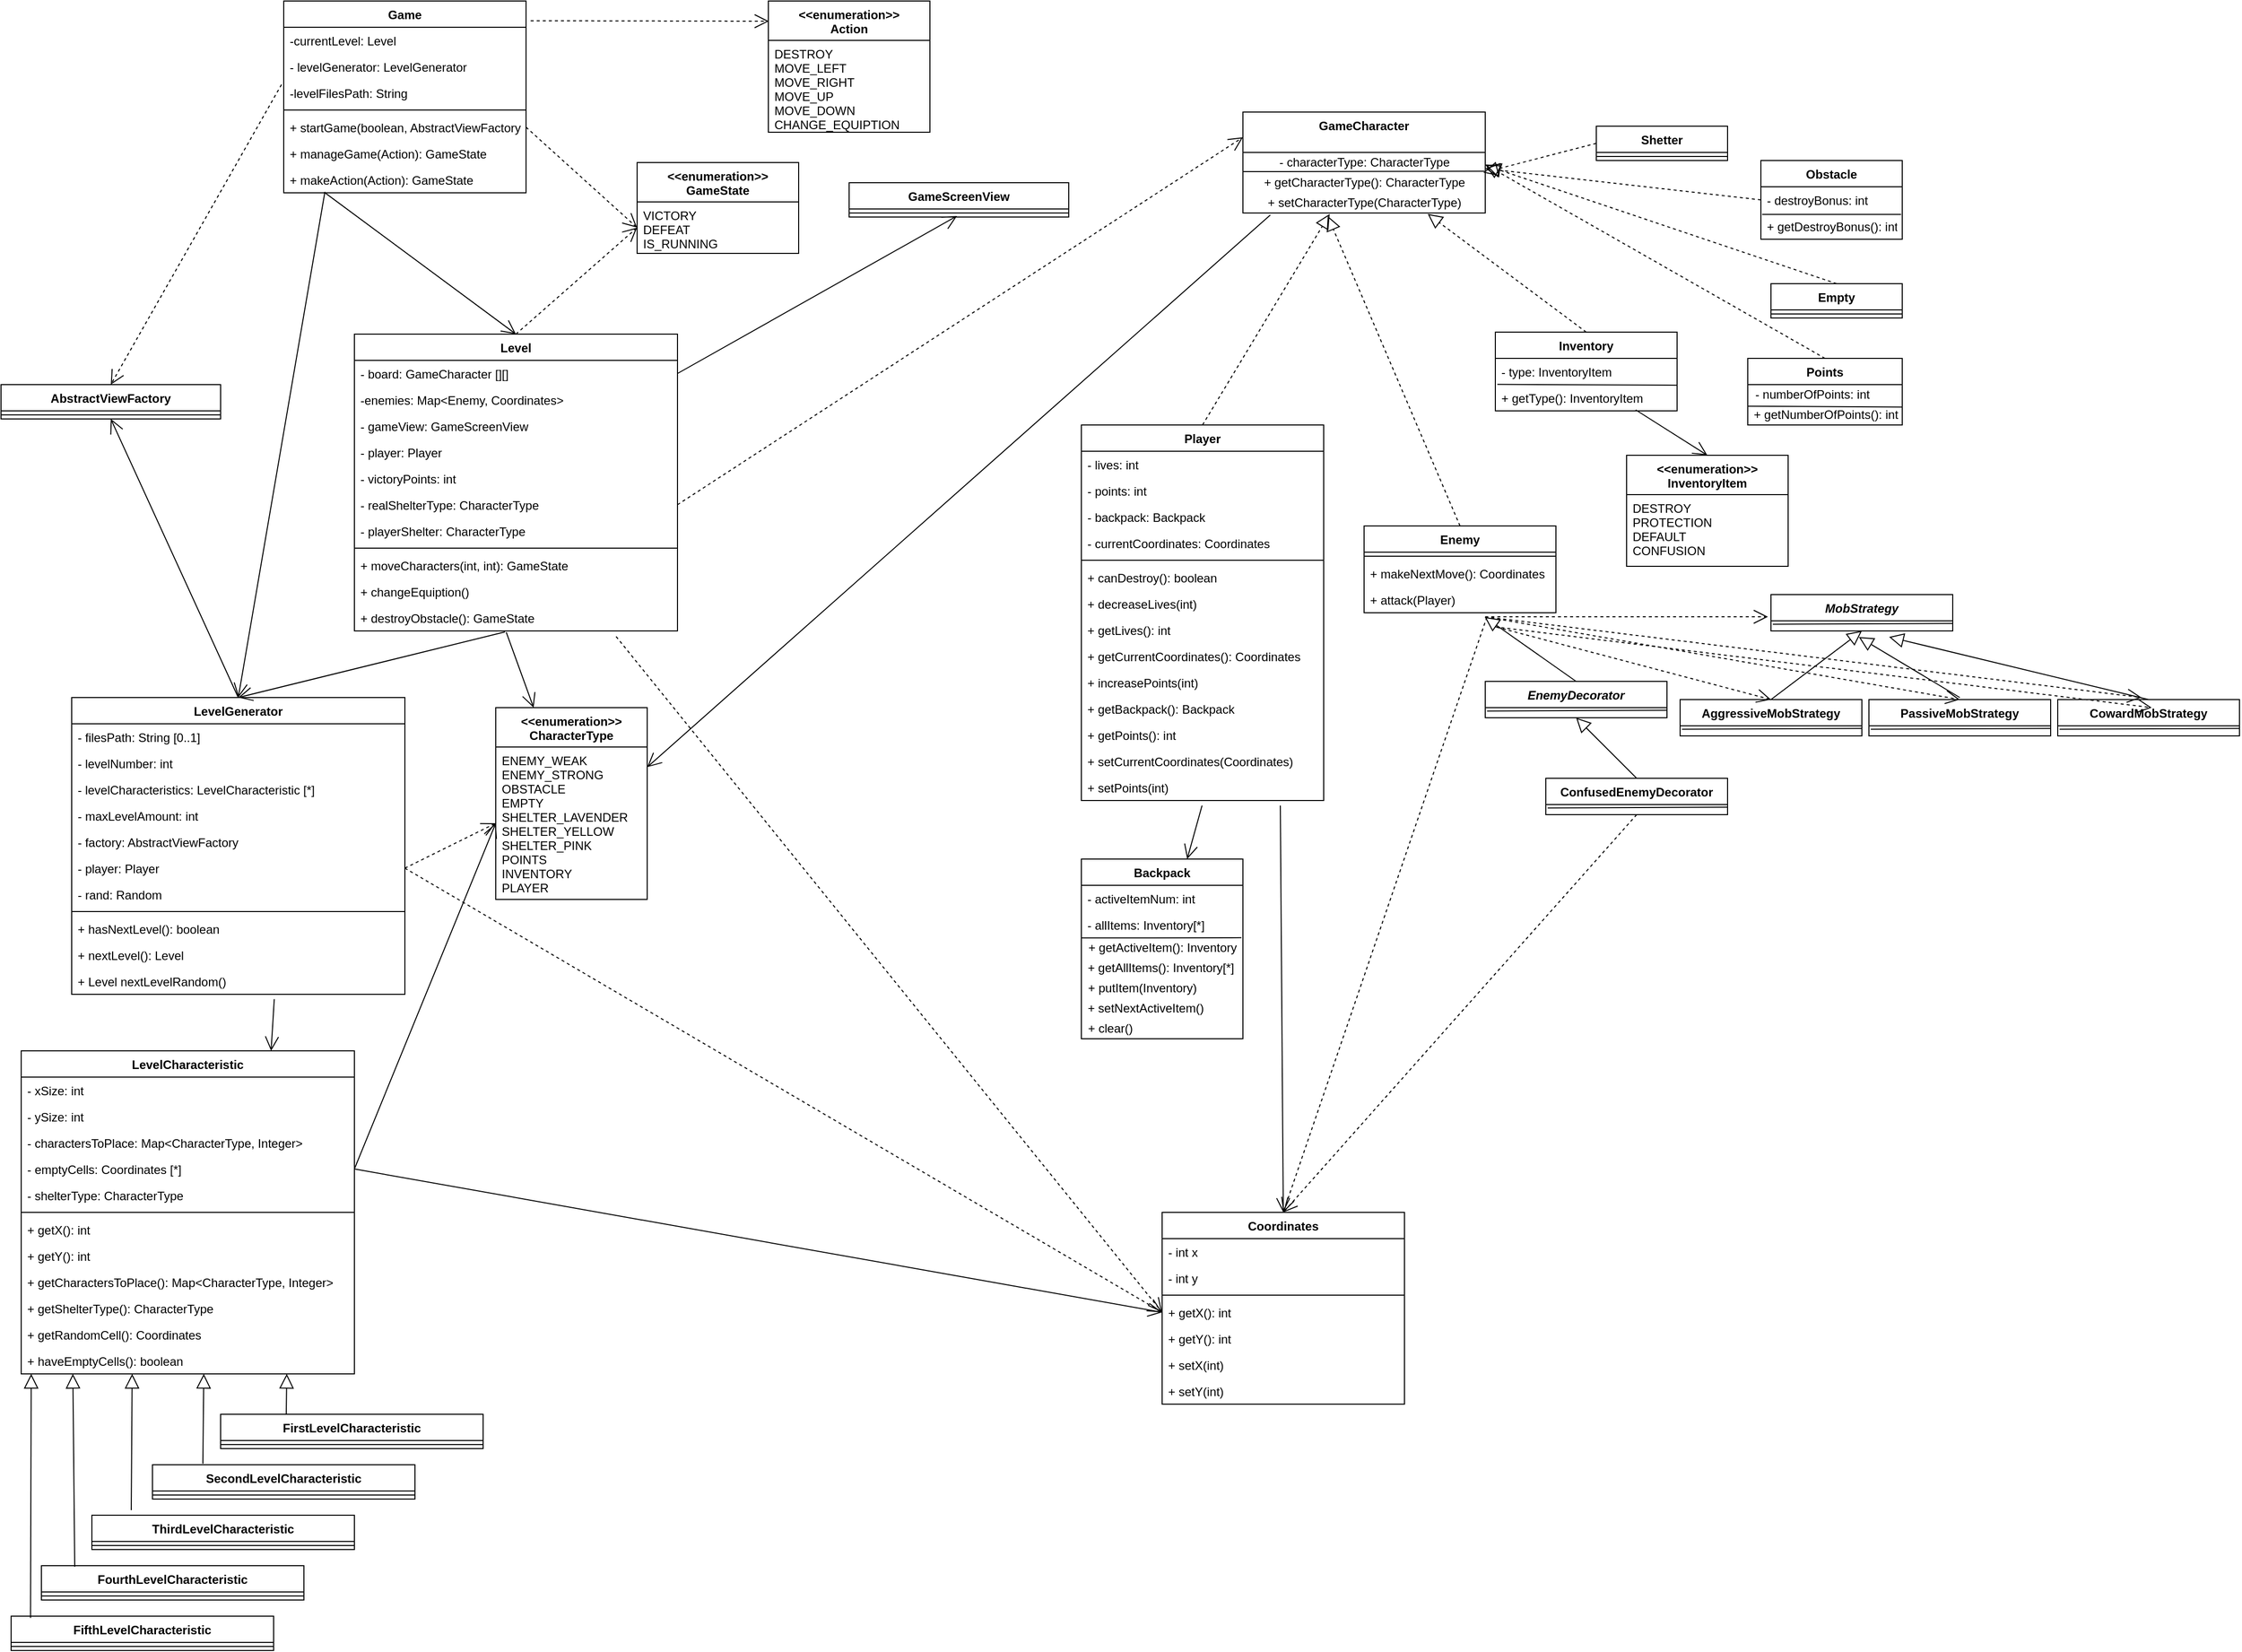 <mxfile version="12.1.3" type="device" pages="1"><diagram name="Page-1" id="5f0bae14-7c28-e335-631c-24af17079c00"><mxGraphModel dx="976" dy="638" grid="1" gridSize="10" guides="1" tooltips="1" connect="1" arrows="1" fold="1" page="1" pageScale="1" pageWidth="4681" pageHeight="3300" background="none" math="0" shadow="0"><root><mxCell id="0"/><mxCell id="1" parent="0"/><mxCell id="LyayD2E6lX-VAmwV8kCB-679" value="Game" style="swimlane;fontStyle=1;align=center;verticalAlign=top;childLayout=stackLayout;horizontal=1;startSize=26;horizontalStack=0;resizeParent=1;resizeParentMax=0;resizeLast=0;collapsible=1;marginBottom=0;" parent="1" vertex="1"><mxGeometry x="920" y="280" width="240" height="190" as="geometry"/></mxCell><mxCell id="LyayD2E6lX-VAmwV8kCB-680" value="-currentLevel: Level" style="text;strokeColor=none;fillColor=none;align=left;verticalAlign=top;spacingLeft=4;spacingRight=4;overflow=hidden;rotatable=0;points=[[0,0.5],[1,0.5]];portConstraint=eastwest;" parent="LyayD2E6lX-VAmwV8kCB-679" vertex="1"><mxGeometry y="26" width="240" height="26" as="geometry"/></mxCell><mxCell id="LyayD2E6lX-VAmwV8kCB-681" value="- levelGenerator: LevelGenerator" style="text;strokeColor=none;fillColor=none;align=left;verticalAlign=top;spacingLeft=4;spacingRight=4;overflow=hidden;rotatable=0;points=[[0,0.5],[1,0.5]];portConstraint=eastwest;" parent="LyayD2E6lX-VAmwV8kCB-679" vertex="1"><mxGeometry y="52" width="240" height="26" as="geometry"/></mxCell><mxCell id="hjaI_ICRmkv6fBs1tqMG-1" value="-levelFilesPath: String" style="text;strokeColor=none;fillColor=none;align=left;verticalAlign=top;spacingLeft=4;spacingRight=4;overflow=hidden;rotatable=0;points=[[0,0.5],[1,0.5]];portConstraint=eastwest;" parent="LyayD2E6lX-VAmwV8kCB-679" vertex="1"><mxGeometry y="78" width="240" height="26" as="geometry"/></mxCell><mxCell id="LyayD2E6lX-VAmwV8kCB-682" value="" style="line;strokeWidth=1;fillColor=none;align=left;verticalAlign=middle;spacingTop=-1;spacingLeft=3;spacingRight=3;rotatable=0;labelPosition=right;points=[];portConstraint=eastwest;" parent="LyayD2E6lX-VAmwV8kCB-679" vertex="1"><mxGeometry y="104" width="240" height="8" as="geometry"/></mxCell><mxCell id="LyayD2E6lX-VAmwV8kCB-684" value="+ startGame(boolean, AbstractViewFactory)" style="text;strokeColor=none;fillColor=none;align=left;verticalAlign=top;spacingLeft=4;spacingRight=4;overflow=hidden;rotatable=0;points=[[0,0.5],[1,0.5]];portConstraint=eastwest;" parent="LyayD2E6lX-VAmwV8kCB-679" vertex="1"><mxGeometry y="112" width="240" height="26" as="geometry"/></mxCell><mxCell id="LyayD2E6lX-VAmwV8kCB-685" value="+ manageGame(Action): GameState" style="text;strokeColor=none;fillColor=none;align=left;verticalAlign=top;spacingLeft=4;spacingRight=4;overflow=hidden;rotatable=0;points=[[0,0.5],[1,0.5]];portConstraint=eastwest;" parent="LyayD2E6lX-VAmwV8kCB-679" vertex="1"><mxGeometry y="138" width="240" height="26" as="geometry"/></mxCell><mxCell id="LyayD2E6lX-VAmwV8kCB-686" value="+ makeAction(Action): GameState" style="text;strokeColor=none;fillColor=none;align=left;verticalAlign=top;spacingLeft=4;spacingRight=4;overflow=hidden;rotatable=0;points=[[0,0.5],[1,0.5]];portConstraint=eastwest;" parent="LyayD2E6lX-VAmwV8kCB-679" vertex="1"><mxGeometry y="164" width="240" height="26" as="geometry"/></mxCell><mxCell id="LyayD2E6lX-VAmwV8kCB-687" value="LevelGenerator" style="swimlane;fontStyle=1;align=center;verticalAlign=top;childLayout=stackLayout;horizontal=1;startSize=26;horizontalStack=0;resizeParent=1;resizeParentMax=0;resizeLast=0;collapsible=1;marginBottom=0;" parent="1" vertex="1"><mxGeometry x="710" y="970" width="330" height="294" as="geometry"/></mxCell><mxCell id="LyayD2E6lX-VAmwV8kCB-688" value="- filesPath: String [0..1]" style="text;strokeColor=none;fillColor=none;align=left;verticalAlign=top;spacingLeft=4;spacingRight=4;overflow=hidden;rotatable=0;points=[[0,0.5],[1,0.5]];portConstraint=eastwest;" parent="LyayD2E6lX-VAmwV8kCB-687" vertex="1"><mxGeometry y="26" width="330" height="26" as="geometry"/></mxCell><mxCell id="LyayD2E6lX-VAmwV8kCB-689" value="- levelNumber: int" style="text;strokeColor=none;fillColor=none;align=left;verticalAlign=top;spacingLeft=4;spacingRight=4;overflow=hidden;rotatable=0;points=[[0,0.5],[1,0.5]];portConstraint=eastwest;" parent="LyayD2E6lX-VAmwV8kCB-687" vertex="1"><mxGeometry y="52" width="330" height="26" as="geometry"/></mxCell><mxCell id="LyayD2E6lX-VAmwV8kCB-690" value="- levelCharacteristics: LevelCharacteristic [*]" style="text;strokeColor=none;fillColor=none;align=left;verticalAlign=top;spacingLeft=4;spacingRight=4;overflow=hidden;rotatable=0;points=[[0,0.5],[1,0.5]];portConstraint=eastwest;" parent="LyayD2E6lX-VAmwV8kCB-687" vertex="1"><mxGeometry y="78" width="330" height="26" as="geometry"/></mxCell><mxCell id="hjaI_ICRmkv6fBs1tqMG-85" value="- maxLevelAmount: int" style="text;strokeColor=none;fillColor=none;align=left;verticalAlign=top;spacingLeft=4;spacingRight=4;overflow=hidden;rotatable=0;points=[[0,0.5],[1,0.5]];portConstraint=eastwest;" parent="LyayD2E6lX-VAmwV8kCB-687" vertex="1"><mxGeometry y="104" width="330" height="26" as="geometry"/></mxCell><mxCell id="hjaI_ICRmkv6fBs1tqMG-86" value="- factory: AbstractViewFactory" style="text;strokeColor=none;fillColor=none;align=left;verticalAlign=top;spacingLeft=4;spacingRight=4;overflow=hidden;rotatable=0;points=[[0,0.5],[1,0.5]];portConstraint=eastwest;" parent="LyayD2E6lX-VAmwV8kCB-687" vertex="1"><mxGeometry y="130" width="330" height="26" as="geometry"/></mxCell><mxCell id="hjaI_ICRmkv6fBs1tqMG-88" value="- player: Player" style="text;strokeColor=none;fillColor=none;align=left;verticalAlign=top;spacingLeft=4;spacingRight=4;overflow=hidden;rotatable=0;points=[[0,0.5],[1,0.5]];portConstraint=eastwest;" parent="LyayD2E6lX-VAmwV8kCB-687" vertex="1"><mxGeometry y="156" width="330" height="26" as="geometry"/></mxCell><mxCell id="hjaI_ICRmkv6fBs1tqMG-89" value="- rand: Random" style="text;strokeColor=none;fillColor=none;align=left;verticalAlign=top;spacingLeft=4;spacingRight=4;overflow=hidden;rotatable=0;points=[[0,0.5],[1,0.5]];portConstraint=eastwest;" parent="LyayD2E6lX-VAmwV8kCB-687" vertex="1"><mxGeometry y="182" width="330" height="26" as="geometry"/></mxCell><mxCell id="LyayD2E6lX-VAmwV8kCB-691" value="" style="line;strokeWidth=1;fillColor=none;align=left;verticalAlign=middle;spacingTop=-1;spacingLeft=3;spacingRight=3;rotatable=0;labelPosition=right;points=[];portConstraint=eastwest;" parent="LyayD2E6lX-VAmwV8kCB-687" vertex="1"><mxGeometry y="208" width="330" height="8" as="geometry"/></mxCell><mxCell id="LyayD2E6lX-VAmwV8kCB-692" value="+ hasNextLevel(): boolean" style="text;strokeColor=none;fillColor=none;align=left;verticalAlign=top;spacingLeft=4;spacingRight=4;overflow=hidden;rotatable=0;points=[[0,0.5],[1,0.5]];portConstraint=eastwest;" parent="LyayD2E6lX-VAmwV8kCB-687" vertex="1"><mxGeometry y="216" width="330" height="26" as="geometry"/></mxCell><mxCell id="LyayD2E6lX-VAmwV8kCB-693" value="+ nextLevel(): Level" style="text;strokeColor=none;fillColor=none;align=left;verticalAlign=top;spacingLeft=4;spacingRight=4;overflow=hidden;rotatable=0;points=[[0,0.5],[1,0.5]];portConstraint=eastwest;" parent="LyayD2E6lX-VAmwV8kCB-687" vertex="1"><mxGeometry y="242" width="330" height="26" as="geometry"/></mxCell><mxCell id="hjaI_ICRmkv6fBs1tqMG-87" value="+ Level nextLevelRandom()" style="text;strokeColor=none;fillColor=none;align=left;verticalAlign=top;spacingLeft=4;spacingRight=4;overflow=hidden;rotatable=0;points=[[0,0.5],[1,0.5]];portConstraint=eastwest;" parent="LyayD2E6lX-VAmwV8kCB-687" vertex="1"><mxGeometry y="268" width="330" height="26" as="geometry"/></mxCell><mxCell id="LyayD2E6lX-VAmwV8kCB-694" value="" style="endArrow=open;endFill=1;endSize=12;html=1;rounded=0;exitX=0.17;exitY=0.962;exitDx=0;exitDy=0;exitPerimeter=0;entryX=0.5;entryY=0;entryDx=0;entryDy=0;" parent="1" source="LyayD2E6lX-VAmwV8kCB-686" target="LyayD2E6lX-VAmwV8kCB-687" edge="1"><mxGeometry width="160" relative="1" as="geometry"><mxPoint x="1040" y="640" as="sourcePoint"/><mxPoint x="1040" y="1000" as="targetPoint"/><Array as="points"/></mxGeometry></mxCell><mxCell id="LyayD2E6lX-VAmwV8kCB-695" value="LevelCharacteristic" style="swimlane;fontStyle=1;align=center;verticalAlign=top;childLayout=stackLayout;horizontal=1;startSize=26;horizontalStack=0;resizeParent=1;resizeParentMax=0;resizeLast=0;collapsible=1;marginBottom=0;" parent="1" vertex="1"><mxGeometry x="660" y="1320" width="330" height="320" as="geometry"/></mxCell><mxCell id="LyayD2E6lX-VAmwV8kCB-696" value="- xSize: int" style="text;strokeColor=none;fillColor=none;align=left;verticalAlign=top;spacingLeft=4;spacingRight=4;overflow=hidden;rotatable=0;points=[[0,0.5],[1,0.5]];portConstraint=eastwest;" parent="LyayD2E6lX-VAmwV8kCB-695" vertex="1"><mxGeometry y="26" width="330" height="26" as="geometry"/></mxCell><mxCell id="gvlJllTrgl-Npia70E5R-5" value="- ySize: int" style="text;strokeColor=none;fillColor=none;align=left;verticalAlign=top;spacingLeft=4;spacingRight=4;overflow=hidden;rotatable=0;points=[[0,0.5],[1,0.5]];portConstraint=eastwest;" parent="LyayD2E6lX-VAmwV8kCB-695" vertex="1"><mxGeometry y="52" width="330" height="26" as="geometry"/></mxCell><mxCell id="LyayD2E6lX-VAmwV8kCB-697" value="- charactersToPlace: Map&lt;CharacterType, Integer&gt;" style="text;strokeColor=none;fillColor=none;align=left;verticalAlign=top;spacingLeft=4;spacingRight=4;overflow=hidden;rotatable=0;points=[[0,0.5],[1,0.5]];portConstraint=eastwest;" parent="LyayD2E6lX-VAmwV8kCB-695" vertex="1"><mxGeometry y="78" width="330" height="26" as="geometry"/></mxCell><mxCell id="LyayD2E6lX-VAmwV8kCB-699" value="- emptyCells: Coordinates [*]" style="text;strokeColor=none;fillColor=none;align=left;verticalAlign=top;spacingLeft=4;spacingRight=4;overflow=hidden;rotatable=0;points=[[0,0.5],[1,0.5]];portConstraint=eastwest;" parent="LyayD2E6lX-VAmwV8kCB-695" vertex="1"><mxGeometry y="104" width="330" height="26" as="geometry"/></mxCell><mxCell id="hjaI_ICRmkv6fBs1tqMG-77" value="- shelterType: CharacterType" style="text;strokeColor=none;fillColor=none;align=left;verticalAlign=top;spacingLeft=4;spacingRight=4;overflow=hidden;rotatable=0;points=[[0,0.5],[1,0.5]];portConstraint=eastwest;" parent="LyayD2E6lX-VAmwV8kCB-695" vertex="1"><mxGeometry y="130" width="330" height="26" as="geometry"/></mxCell><mxCell id="LyayD2E6lX-VAmwV8kCB-700" value="" style="line;strokeWidth=1;fillColor=none;align=left;verticalAlign=middle;spacingTop=-1;spacingLeft=3;spacingRight=3;rotatable=0;labelPosition=right;points=[];portConstraint=eastwest;" parent="LyayD2E6lX-VAmwV8kCB-695" vertex="1"><mxGeometry y="156" width="330" height="8" as="geometry"/></mxCell><mxCell id="hjaI_ICRmkv6fBs1tqMG-79" value="+ getX(): int" style="text;strokeColor=none;fillColor=none;align=left;verticalAlign=top;spacingLeft=4;spacingRight=4;overflow=hidden;rotatable=0;points=[[0,0.5],[1,0.5]];portConstraint=eastwest;" parent="LyayD2E6lX-VAmwV8kCB-695" vertex="1"><mxGeometry y="164" width="330" height="26" as="geometry"/></mxCell><mxCell id="hjaI_ICRmkv6fBs1tqMG-80" value="+ getY(): int" style="text;strokeColor=none;fillColor=none;align=left;verticalAlign=top;spacingLeft=4;spacingRight=4;overflow=hidden;rotatable=0;points=[[0,0.5],[1,0.5]];portConstraint=eastwest;" parent="LyayD2E6lX-VAmwV8kCB-695" vertex="1"><mxGeometry y="190" width="330" height="26" as="geometry"/></mxCell><mxCell id="hjaI_ICRmkv6fBs1tqMG-81" value="+ getCharactersToPlace(): Map&lt;CharacterType, Integer&gt;" style="text;strokeColor=none;fillColor=none;align=left;verticalAlign=top;spacingLeft=4;spacingRight=4;overflow=hidden;rotatable=0;points=[[0,0.5],[1,0.5]];portConstraint=eastwest;" parent="LyayD2E6lX-VAmwV8kCB-695" vertex="1"><mxGeometry y="216" width="330" height="26" as="geometry"/></mxCell><mxCell id="hjaI_ICRmkv6fBs1tqMG-82" value="+ getShelterType(): CharacterType" style="text;strokeColor=none;fillColor=none;align=left;verticalAlign=top;spacingLeft=4;spacingRight=4;overflow=hidden;rotatable=0;points=[[0,0.5],[1,0.5]];portConstraint=eastwest;" parent="LyayD2E6lX-VAmwV8kCB-695" vertex="1"><mxGeometry y="242" width="330" height="26" as="geometry"/></mxCell><mxCell id="hjaI_ICRmkv6fBs1tqMG-83" value="+ getRandomCell(): Coordinates" style="text;strokeColor=none;fillColor=none;align=left;verticalAlign=top;spacingLeft=4;spacingRight=4;overflow=hidden;rotatable=0;points=[[0,0.5],[1,0.5]];portConstraint=eastwest;" parent="LyayD2E6lX-VAmwV8kCB-695" vertex="1"><mxGeometry y="268" width="330" height="26" as="geometry"/></mxCell><mxCell id="hjaI_ICRmkv6fBs1tqMG-84" value="+ haveEmptyCells(): boolean" style="text;strokeColor=none;fillColor=none;align=left;verticalAlign=top;spacingLeft=4;spacingRight=4;overflow=hidden;rotatable=0;points=[[0,0.5],[1,0.5]];portConstraint=eastwest;" parent="LyayD2E6lX-VAmwV8kCB-695" vertex="1"><mxGeometry y="294" width="330" height="26" as="geometry"/></mxCell><mxCell id="LyayD2E6lX-VAmwV8kCB-705" value="Level" style="swimlane;fontStyle=1;align=center;verticalAlign=top;childLayout=stackLayout;horizontal=1;startSize=26;horizontalStack=0;resizeParent=1;resizeParentMax=0;resizeLast=0;collapsible=1;marginBottom=0;" parent="1" vertex="1"><mxGeometry x="990" y="610" width="320" height="294" as="geometry"/></mxCell><mxCell id="LyayD2E6lX-VAmwV8kCB-706" value="- board: GameCharacter [][]" style="text;strokeColor=none;fillColor=none;align=left;verticalAlign=top;spacingLeft=4;spacingRight=4;overflow=hidden;rotatable=0;points=[[0,0.5],[1,0.5]];portConstraint=eastwest;" parent="LyayD2E6lX-VAmwV8kCB-705" vertex="1"><mxGeometry y="26" width="320" height="26" as="geometry"/></mxCell><mxCell id="LyayD2E6lX-VAmwV8kCB-707" value="-enemies: Map&lt;Enemy, Coordinates&gt;" style="text;strokeColor=none;fillColor=none;align=left;verticalAlign=top;spacingLeft=4;spacingRight=4;overflow=hidden;rotatable=0;points=[[0,0.5],[1,0.5]];portConstraint=eastwest;" parent="LyayD2E6lX-VAmwV8kCB-705" vertex="1"><mxGeometry y="52" width="320" height="26" as="geometry"/></mxCell><mxCell id="LyayD2E6lX-VAmwV8kCB-708" value="- gameView: GameScreenView" style="text;strokeColor=none;fillColor=none;align=left;verticalAlign=top;spacingLeft=4;spacingRight=4;overflow=hidden;rotatable=0;points=[[0,0.5],[1,0.5]];portConstraint=eastwest;" parent="LyayD2E6lX-VAmwV8kCB-705" vertex="1"><mxGeometry y="78" width="320" height="26" as="geometry"/></mxCell><mxCell id="zkkzR6ZIYEuiA4m5sFbO-11" value="- player: Player" style="text;strokeColor=none;fillColor=none;align=left;verticalAlign=top;spacingLeft=4;spacingRight=4;overflow=hidden;rotatable=0;points=[[0,0.5],[1,0.5]];portConstraint=eastwest;" parent="LyayD2E6lX-VAmwV8kCB-705" vertex="1"><mxGeometry y="104" width="320" height="26" as="geometry"/></mxCell><mxCell id="hjaI_ICRmkv6fBs1tqMG-94" value="- victoryPoints: int" style="text;strokeColor=none;fillColor=none;align=left;verticalAlign=top;spacingLeft=4;spacingRight=4;overflow=hidden;rotatable=0;points=[[0,0.5],[1,0.5]];portConstraint=eastwest;" parent="LyayD2E6lX-VAmwV8kCB-705" vertex="1"><mxGeometry y="130" width="320" height="26" as="geometry"/></mxCell><mxCell id="hjaI_ICRmkv6fBs1tqMG-96" value="- realShelterType: CharacterType" style="text;strokeColor=none;fillColor=none;align=left;verticalAlign=top;spacingLeft=4;spacingRight=4;overflow=hidden;rotatable=0;points=[[0,0.5],[1,0.5]];portConstraint=eastwest;" parent="LyayD2E6lX-VAmwV8kCB-705" vertex="1"><mxGeometry y="156" width="320" height="26" as="geometry"/></mxCell><mxCell id="hjaI_ICRmkv6fBs1tqMG-95" value="- playerShelter: CharacterType" style="text;strokeColor=none;fillColor=none;align=left;verticalAlign=top;spacingLeft=4;spacingRight=4;overflow=hidden;rotatable=0;points=[[0,0.5],[1,0.5]];portConstraint=eastwest;" parent="LyayD2E6lX-VAmwV8kCB-705" vertex="1"><mxGeometry y="182" width="320" height="26" as="geometry"/></mxCell><mxCell id="LyayD2E6lX-VAmwV8kCB-710" value="" style="line;strokeWidth=1;fillColor=none;align=left;verticalAlign=middle;spacingTop=-1;spacingLeft=3;spacingRight=3;rotatable=0;labelPosition=right;points=[];portConstraint=eastwest;" parent="LyayD2E6lX-VAmwV8kCB-705" vertex="1"><mxGeometry y="208" width="320" height="8" as="geometry"/></mxCell><mxCell id="LyayD2E6lX-VAmwV8kCB-711" value="+ moveCharacters(int, int): GameState" style="text;strokeColor=none;fillColor=none;align=left;verticalAlign=top;spacingLeft=4;spacingRight=4;overflow=hidden;rotatable=0;points=[[0,0.5],[1,0.5]];portConstraint=eastwest;" parent="LyayD2E6lX-VAmwV8kCB-705" vertex="1"><mxGeometry y="216" width="320" height="26" as="geometry"/></mxCell><mxCell id="LyayD2E6lX-VAmwV8kCB-715" value="+ changeEquiption()" style="text;strokeColor=none;fillColor=none;align=left;verticalAlign=top;spacingLeft=4;spacingRight=4;overflow=hidden;rotatable=0;points=[[0,0.5],[1,0.5]];portConstraint=eastwest;" parent="LyayD2E6lX-VAmwV8kCB-705" vertex="1"><mxGeometry y="242" width="320" height="26" as="geometry"/></mxCell><mxCell id="LyayD2E6lX-VAmwV8kCB-716" value="+ destroyObstacle(): GameState" style="text;strokeColor=none;fillColor=none;align=left;verticalAlign=top;spacingLeft=4;spacingRight=4;overflow=hidden;rotatable=0;points=[[0,0.5],[1,0.5]];portConstraint=eastwest;" parent="LyayD2E6lX-VAmwV8kCB-705" vertex="1"><mxGeometry y="268" width="320" height="26" as="geometry"/></mxCell><mxCell id="LyayD2E6lX-VAmwV8kCB-723" value="GameCharacter" style="swimlane;fontStyle=1;align=center;verticalAlign=top;childLayout=stackLayout;horizontal=1;startSize=40;horizontalStack=0;resizeParent=1;resizeParentMax=0;resizeLast=0;collapsible=1;marginBottom=0;" parent="1" vertex="1"><mxGeometry x="1870" y="390" width="240" height="100" as="geometry"/></mxCell><mxCell id="hjaI_ICRmkv6fBs1tqMG-23" value="- characterType: CharacterType" style="text;html=1;align=center;verticalAlign=middle;resizable=0;points=[];autosize=1;strokeColor=none;fillColor=none;" parent="LyayD2E6lX-VAmwV8kCB-723" vertex="1"><mxGeometry y="40" width="240" height="20" as="geometry"/></mxCell><mxCell id="hjaI_ICRmkv6fBs1tqMG-24" value="+ getCharacterType(): CharacterType" style="text;html=1;align=center;verticalAlign=middle;resizable=0;points=[];autosize=1;strokeColor=none;fillColor=none;" parent="LyayD2E6lX-VAmwV8kCB-723" vertex="1"><mxGeometry y="60" width="240" height="20" as="geometry"/></mxCell><mxCell id="hjaI_ICRmkv6fBs1tqMG-28" value="+ setCharacterType(CharacterType)" style="text;html=1;align=center;verticalAlign=middle;resizable=0;points=[];autosize=1;strokeColor=none;fillColor=none;" parent="LyayD2E6lX-VAmwV8kCB-723" vertex="1"><mxGeometry y="80" width="240" height="20" as="geometry"/></mxCell><mxCell id="hjaI_ICRmkv6fBs1tqMG-29" value="" style="endArrow=none;html=1;rounded=0;entryX=0.997;entryY=-0.067;entryDx=0;entryDy=0;entryPerimeter=0;" parent="LyayD2E6lX-VAmwV8kCB-723" target="hjaI_ICRmkv6fBs1tqMG-24" edge="1"><mxGeometry width="50" height="50" relative="1" as="geometry"><mxPoint y="59" as="sourcePoint"/><mxPoint x="70" y="130" as="targetPoint"/></mxGeometry></mxCell><mxCell id="LyayD2E6lX-VAmwV8kCB-725" value="Enemy" style="swimlane;fontStyle=1;align=center;verticalAlign=top;childLayout=stackLayout;horizontal=1;startSize=26;horizontalStack=0;resizeParent=1;resizeParentMax=0;resizeLast=0;collapsible=1;marginBottom=0;" parent="1" vertex="1"><mxGeometry x="1990" y="800" width="190" height="86" as="geometry"/></mxCell><mxCell id="LyayD2E6lX-VAmwV8kCB-726" value="" style="line;strokeWidth=1;fillColor=none;align=left;verticalAlign=middle;spacingTop=-1;spacingLeft=3;spacingRight=3;rotatable=0;labelPosition=right;points=[];portConstraint=eastwest;" parent="LyayD2E6lX-VAmwV8kCB-725" vertex="1"><mxGeometry y="26" width="190" height="8" as="geometry"/></mxCell><mxCell id="LyayD2E6lX-VAmwV8kCB-727" value="+ makeNextMove(): Coordinates" style="text;strokeColor=none;fillColor=none;align=left;verticalAlign=top;spacingLeft=4;spacingRight=4;overflow=hidden;rotatable=0;points=[[0,0.5],[1,0.5]];portConstraint=eastwest;" parent="LyayD2E6lX-VAmwV8kCB-725" vertex="1"><mxGeometry y="34" width="190" height="26" as="geometry"/></mxCell><mxCell id="LyayD2E6lX-VAmwV8kCB-728" value="+ attack(Player)" style="text;strokeColor=none;fillColor=none;align=left;verticalAlign=top;spacingLeft=4;spacingRight=4;overflow=hidden;rotatable=0;points=[[0,0.5],[1,0.5]];portConstraint=eastwest;" parent="LyayD2E6lX-VAmwV8kCB-725" vertex="1"><mxGeometry y="60" width="190" height="26" as="geometry"/></mxCell><mxCell id="LyayD2E6lX-VAmwV8kCB-731" value="Points&#10;" style="swimlane;fontStyle=1;align=center;verticalAlign=top;childLayout=stackLayout;horizontal=1;startSize=26;horizontalStack=0;resizeParent=1;resizeParentMax=0;resizeLast=0;collapsible=1;marginBottom=0;" parent="1" vertex="1"><mxGeometry x="2370" y="634" width="153" height="66" as="geometry"/></mxCell><mxCell id="hjaI_ICRmkv6fBs1tqMG-65" value="- numberOfPoints: int&amp;nbsp; &amp;nbsp; &amp;nbsp; &amp;nbsp;&amp;nbsp;" style="text;html=1;align=center;verticalAlign=middle;resizable=0;points=[];autosize=1;strokeColor=none;fillColor=none;" parent="LyayD2E6lX-VAmwV8kCB-731" vertex="1"><mxGeometry y="26" width="153" height="20" as="geometry"/></mxCell><mxCell id="hjaI_ICRmkv6fBs1tqMG-66" value="+ getNumberOfPoints(): int" style="text;html=1;align=center;verticalAlign=middle;resizable=0;points=[];autosize=1;strokeColor=none;fillColor=none;" parent="LyayD2E6lX-VAmwV8kCB-731" vertex="1"><mxGeometry y="46" width="153" height="20" as="geometry"/></mxCell><mxCell id="hjaI_ICRmkv6fBs1tqMG-67" value="" style="endArrow=none;html=1;rounded=0;entryX=-0.003;entryY=1.07;entryDx=0;entryDy=0;entryPerimeter=0;exitX=1.001;exitY=1.11;exitDx=0;exitDy=0;exitPerimeter=0;" parent="LyayD2E6lX-VAmwV8kCB-731" source="hjaI_ICRmkv6fBs1tqMG-65" target="hjaI_ICRmkv6fBs1tqMG-65" edge="1"><mxGeometry width="50" height="50" relative="1" as="geometry"><mxPoint x="-40" y="300" as="sourcePoint"/><mxPoint x="10" y="250" as="targetPoint"/></mxGeometry></mxCell><mxCell id="LyayD2E6lX-VAmwV8kCB-733" value="Empty" style="swimlane;fontStyle=1;align=center;verticalAlign=top;childLayout=stackLayout;horizontal=1;startSize=26;horizontalStack=0;resizeParent=1;resizeParentMax=0;resizeLast=0;collapsible=1;marginBottom=0;" parent="1" vertex="1"><mxGeometry x="2393" y="560" width="130" height="34" as="geometry"/></mxCell><mxCell id="LyayD2E6lX-VAmwV8kCB-734" value="" style="line;strokeWidth=1;fillColor=none;align=left;verticalAlign=middle;spacingTop=-1;spacingLeft=3;spacingRight=3;rotatable=0;labelPosition=right;points=[];portConstraint=eastwest;" parent="LyayD2E6lX-VAmwV8kCB-733" vertex="1"><mxGeometry y="26" width="130" height="8" as="geometry"/></mxCell><mxCell id="LyayD2E6lX-VAmwV8kCB-735" value="Shetter" style="swimlane;fontStyle=1;align=center;verticalAlign=top;childLayout=stackLayout;horizontal=1;startSize=26;horizontalStack=0;resizeParent=1;resizeParentMax=0;resizeLast=0;collapsible=1;marginBottom=0;" parent="1" vertex="1"><mxGeometry x="2220" y="404" width="130" height="34" as="geometry"/></mxCell><mxCell id="LyayD2E6lX-VAmwV8kCB-737" value="" style="line;strokeWidth=1;fillColor=none;align=left;verticalAlign=middle;spacingTop=-1;spacingLeft=3;spacingRight=3;rotatable=0;labelPosition=right;points=[];portConstraint=eastwest;" parent="LyayD2E6lX-VAmwV8kCB-735" vertex="1"><mxGeometry y="26" width="130" height="8" as="geometry"/></mxCell><mxCell id="LyayD2E6lX-VAmwV8kCB-738" value="" style="endArrow=block;endFill=0;endSize=12;html=1;rounded=0;dashed=1;exitX=0.5;exitY=0;exitDx=0;exitDy=0;entryX=0.35;entryY=1.15;entryDx=0;entryDy=0;entryPerimeter=0;" parent="1" source="LyayD2E6lX-VAmwV8kCB-725" target="hjaI_ICRmkv6fBs1tqMG-28" edge="1"><mxGeometry width="160" relative="1" as="geometry"><mxPoint x="1520" y="930" as="sourcePoint"/><mxPoint x="1705" y="780" as="targetPoint"/></mxGeometry></mxCell><mxCell id="LyayD2E6lX-VAmwV8kCB-739" value="" style="endArrow=block;endFill=0;endSize=12;html=1;rounded=0;exitX=0;exitY=0.5;exitDx=0;exitDy=0;dashed=1;entryX=1;entryY=-0.2;entryDx=0;entryDy=0;entryPerimeter=0;" parent="1" source="zkkzR6ZIYEuiA4m5sFbO-5" target="hjaI_ICRmkv6fBs1tqMG-24" edge="1"><mxGeometry width="160" relative="1" as="geometry"><mxPoint x="1597.5" y="1090" as="sourcePoint"/><mxPoint x="2170" y="450" as="targetPoint"/></mxGeometry></mxCell><mxCell id="LyayD2E6lX-VAmwV8kCB-740" value="" style="endArrow=block;endFill=0;endSize=12;html=1;rounded=0;exitX=0.5;exitY=0;exitDx=0;exitDy=0;entryX=1.004;entryY=0.65;entryDx=0;entryDy=0;dashed=1;entryPerimeter=0;" parent="1" source="LyayD2E6lX-VAmwV8kCB-733" target="hjaI_ICRmkv6fBs1tqMG-23" edge="1"><mxGeometry width="160" relative="1" as="geometry"><mxPoint x="1852.5" y="979.57" as="sourcePoint"/><mxPoint x="2012.5" y="979.57" as="targetPoint"/></mxGeometry></mxCell><mxCell id="LyayD2E6lX-VAmwV8kCB-741" value="" style="endArrow=block;endFill=0;endSize=12;html=1;rounded=0;dashed=1;entryX=0.992;entryY=0;entryDx=0;entryDy=0;entryPerimeter=0;exitX=0;exitY=0.5;exitDx=0;exitDy=0;" parent="1" source="LyayD2E6lX-VAmwV8kCB-735" target="hjaI_ICRmkv6fBs1tqMG-24" edge="1"><mxGeometry width="160" relative="1" as="geometry"><mxPoint x="2350" y="360" as="sourcePoint"/><mxPoint x="2180" y="450" as="targetPoint"/></mxGeometry></mxCell><mxCell id="LyayD2E6lX-VAmwV8kCB-742" value="" style="endArrow=block;endFill=0;endSize=12;html=1;rounded=0;exitX=0.5;exitY=0;exitDx=0;exitDy=0;entryX=1;entryY=0.6;entryDx=0;entryDy=0;dashed=1;entryPerimeter=0;" parent="1" source="LyayD2E6lX-VAmwV8kCB-731" target="hjaI_ICRmkv6fBs1tqMG-23" edge="1"><mxGeometry width="160" relative="1" as="geometry"><mxPoint x="1932.5" y="840" as="sourcePoint"/><mxPoint x="2092.5" y="840" as="targetPoint"/></mxGeometry></mxCell><mxCell id="LyayD2E6lX-VAmwV8kCB-743" value="" style="endArrow=open;endFill=1;endSize=12;html=1;rounded=0;exitX=1.019;exitY=0.103;exitDx=0;exitDy=0;entryX=0.003;entryY=0.154;entryDx=0;entryDy=0;dashed=1;exitPerimeter=0;entryPerimeter=0;" parent="1" source="LyayD2E6lX-VAmwV8kCB-679" target="gvlJllTrgl-Npia70E5R-1" edge="1"><mxGeometry width="160" relative="1" as="geometry"><mxPoint x="1315" y="524" as="sourcePoint"/><mxPoint x="1330" y="398.5" as="targetPoint"/></mxGeometry></mxCell><mxCell id="LyayD2E6lX-VAmwV8kCB-744" value="" style="endArrow=open;endFill=1;endSize=12;html=1;rounded=0;entryX=0.5;entryY=0;entryDx=0;entryDy=0;exitX=0.466;exitY=1.038;exitDx=0;exitDy=0;exitPerimeter=0;" parent="1" source="LyayD2E6lX-VAmwV8kCB-716" target="LyayD2E6lX-VAmwV8kCB-687" edge="1"><mxGeometry width="160" relative="1" as="geometry"><mxPoint x="1108" y="909" as="sourcePoint"/><mxPoint x="760" y="990" as="targetPoint"/></mxGeometry></mxCell><mxCell id="LyayD2E6lX-VAmwV8kCB-745" value="" style="endArrow=open;endFill=1;endSize=12;html=1;rounded=0;dashed=1;exitX=1;exitY=0.5;exitDx=0;exitDy=0;entryX=0;entryY=0.25;entryDx=0;entryDy=0;" parent="1" source="hjaI_ICRmkv6fBs1tqMG-96" target="LyayD2E6lX-VAmwV8kCB-723" edge="1"><mxGeometry width="160" relative="1" as="geometry"><mxPoint x="1405" y="720" as="sourcePoint"/><mxPoint x="1565" y="720" as="targetPoint"/></mxGeometry></mxCell><mxCell id="LyayD2E6lX-VAmwV8kCB-747" value="" style="endArrow=open;endFill=1;endSize=12;html=1;rounded=0;entryX=0.75;entryY=0;entryDx=0;entryDy=0;exitX=0.608;exitY=1.182;exitDx=0;exitDy=0;exitPerimeter=0;" parent="1" source="hjaI_ICRmkv6fBs1tqMG-87" target="LyayD2E6lX-VAmwV8kCB-695" edge="1"><mxGeometry width="160" relative="1" as="geometry"><mxPoint x="920" y="1280" as="sourcePoint"/><mxPoint x="1130" y="1320" as="targetPoint"/><Array as="points"/></mxGeometry></mxCell><mxCell id="LyayD2E6lX-VAmwV8kCB-749" value="Inventory" style="swimlane;fontStyle=1;align=center;verticalAlign=top;childLayout=stackLayout;horizontal=1;startSize=26;horizontalStack=0;resizeParent=1;resizeParentMax=0;resizeLast=0;collapsible=1;marginBottom=0;" parent="1" vertex="1"><mxGeometry x="2120" y="608" width="180" height="78" as="geometry"/></mxCell><mxCell id="LyayD2E6lX-VAmwV8kCB-750" value="- type: InventoryItem" style="text;strokeColor=none;fillColor=none;align=left;verticalAlign=top;spacingLeft=4;spacingRight=4;overflow=hidden;rotatable=0;points=[[0,0.5],[1,0.5]];portConstraint=eastwest;" parent="LyayD2E6lX-VAmwV8kCB-749" vertex="1"><mxGeometry y="26" width="180" height="26" as="geometry"/></mxCell><mxCell id="hjaI_ICRmkv6fBs1tqMG-68" value="+ getType(): InventoryItem" style="text;strokeColor=none;fillColor=none;align=left;verticalAlign=top;spacingLeft=4;spacingRight=4;overflow=hidden;rotatable=0;points=[[0,0.5],[1,0.5]];portConstraint=eastwest;" parent="LyayD2E6lX-VAmwV8kCB-749" vertex="1"><mxGeometry y="52" width="180" height="26" as="geometry"/></mxCell><mxCell id="hjaI_ICRmkv6fBs1tqMG-69" value="" style="endArrow=none;html=1;rounded=0;exitX=0.011;exitY=-0.008;exitDx=0;exitDy=0;exitPerimeter=0;entryX=0.998;entryY=0.023;entryDx=0;entryDy=0;entryPerimeter=0;" parent="LyayD2E6lX-VAmwV8kCB-749" source="hjaI_ICRmkv6fBs1tqMG-68" target="hjaI_ICRmkv6fBs1tqMG-68" edge="1"><mxGeometry width="50" height="50" relative="1" as="geometry"><mxPoint x="60" y="90" as="sourcePoint"/><mxPoint x="110" y="40" as="targetPoint"/></mxGeometry></mxCell><mxCell id="LyayD2E6lX-VAmwV8kCB-752" value="" style="endArrow=block;endFill=0;endSize=12;html=1;rounded=0;exitX=0.5;exitY=0;exitDx=0;exitDy=0;entryX=0.763;entryY=1.05;entryDx=0;entryDy=0;dashed=1;entryPerimeter=0;" parent="1" source="LyayD2E6lX-VAmwV8kCB-749" target="hjaI_ICRmkv6fBs1tqMG-28" edge="1"><mxGeometry width="160" relative="1" as="geometry"><mxPoint x="1965" y="1018" as="sourcePoint"/><mxPoint x="1720.46" y="794.926" as="targetPoint"/></mxGeometry></mxCell><mxCell id="LyayD2E6lX-VAmwV8kCB-753" value="&lt;&lt;enumeration&gt;&gt;&#10;InventoryItem&#10;" style="swimlane;fontStyle=1;align=center;verticalAlign=top;childLayout=stackLayout;horizontal=1;startSize=39;horizontalStack=0;resizeParent=1;resizeParentMax=0;resizeLast=0;collapsible=1;marginBottom=0;" parent="1" vertex="1"><mxGeometry x="2250" y="730" width="160" height="110" as="geometry"/></mxCell><mxCell id="LyayD2E6lX-VAmwV8kCB-754" value="DESTROY&#10;PROTECTION&#10;DEFAULT&#10;CONFUSION" style="text;strokeColor=none;fillColor=none;align=left;verticalAlign=top;spacingLeft=4;spacingRight=4;overflow=hidden;rotatable=0;points=[[0,0.5],[1,0.5]];portConstraint=eastwest;" parent="LyayD2E6lX-VAmwV8kCB-753" vertex="1"><mxGeometry y="39" width="160" height="71" as="geometry"/></mxCell><mxCell id="LyayD2E6lX-VAmwV8kCB-755" value="" style="endArrow=open;endFill=1;endSize=12;html=1;rounded=0;exitX=0.772;exitY=0.962;exitDx=0;exitDy=0;entryX=0.5;entryY=0;entryDx=0;entryDy=0;exitPerimeter=0;" parent="1" source="hjaI_ICRmkv6fBs1tqMG-68" target="LyayD2E6lX-VAmwV8kCB-753" edge="1"><mxGeometry width="160" relative="1" as="geometry"><mxPoint x="2016.25" y="1110" as="sourcePoint"/><mxPoint x="2151.25" y="1247" as="targetPoint"/></mxGeometry></mxCell><mxCell id="LyayD2E6lX-VAmwV8kCB-756" value="Player" style="swimlane;fontStyle=1;align=center;verticalAlign=top;childLayout=stackLayout;horizontal=1;startSize=26;horizontalStack=0;resizeParent=1;resizeParentMax=0;resizeLast=0;collapsible=1;marginBottom=0;" parent="1" vertex="1"><mxGeometry x="1710" y="700" width="240" height="372" as="geometry"/></mxCell><mxCell id="LyayD2E6lX-VAmwV8kCB-757" value="- lives: int" style="text;strokeColor=none;fillColor=none;align=left;verticalAlign=top;spacingLeft=4;spacingRight=4;overflow=hidden;rotatable=0;points=[[0,0.5],[1,0.5]];portConstraint=eastwest;" parent="LyayD2E6lX-VAmwV8kCB-756" vertex="1"><mxGeometry y="26" width="240" height="26" as="geometry"/></mxCell><mxCell id="LyayD2E6lX-VAmwV8kCB-758" value="- points: int" style="text;strokeColor=none;fillColor=none;align=left;verticalAlign=top;spacingLeft=4;spacingRight=4;overflow=hidden;rotatable=0;points=[[0,0.5],[1,0.5]];portConstraint=eastwest;" parent="LyayD2E6lX-VAmwV8kCB-756" vertex="1"><mxGeometry y="52" width="240" height="26" as="geometry"/></mxCell><mxCell id="LyayD2E6lX-VAmwV8kCB-759" value="- backpack: Backpack" style="text;strokeColor=none;fillColor=none;align=left;verticalAlign=top;spacingLeft=4;spacingRight=4;overflow=hidden;rotatable=0;points=[[0,0.5],[1,0.5]];portConstraint=eastwest;" parent="LyayD2E6lX-VAmwV8kCB-756" vertex="1"><mxGeometry y="78" width="240" height="26" as="geometry"/></mxCell><mxCell id="hjaI_ICRmkv6fBs1tqMG-52" value="- currentCoordinates: Coordinates" style="text;strokeColor=none;fillColor=none;align=left;verticalAlign=top;spacingLeft=4;spacingRight=4;overflow=hidden;rotatable=0;points=[[0,0.5],[1,0.5]];portConstraint=eastwest;" parent="LyayD2E6lX-VAmwV8kCB-756" vertex="1"><mxGeometry y="104" width="240" height="26" as="geometry"/></mxCell><mxCell id="LyayD2E6lX-VAmwV8kCB-760" value="" style="line;strokeWidth=1;fillColor=none;align=left;verticalAlign=middle;spacingTop=-1;spacingLeft=3;spacingRight=3;rotatable=0;labelPosition=right;points=[];portConstraint=eastwest;" parent="LyayD2E6lX-VAmwV8kCB-756" vertex="1"><mxGeometry y="130" width="240" height="8" as="geometry"/></mxCell><mxCell id="LyayD2E6lX-VAmwV8kCB-761" value="+ canDestroy(): boolean" style="text;strokeColor=none;fillColor=none;align=left;verticalAlign=top;spacingLeft=4;spacingRight=4;overflow=hidden;rotatable=0;points=[[0,0.5],[1,0.5]];portConstraint=eastwest;" parent="LyayD2E6lX-VAmwV8kCB-756" vertex="1"><mxGeometry y="138" width="240" height="26" as="geometry"/></mxCell><mxCell id="LyayD2E6lX-VAmwV8kCB-762" value="+ decreaseLives(int)" style="text;strokeColor=none;fillColor=none;align=left;verticalAlign=top;spacingLeft=4;spacingRight=4;overflow=hidden;rotatable=0;points=[[0,0.5],[1,0.5]];portConstraint=eastwest;" parent="LyayD2E6lX-VAmwV8kCB-756" vertex="1"><mxGeometry y="164" width="240" height="26" as="geometry"/></mxCell><mxCell id="hjaI_ICRmkv6fBs1tqMG-53" value="+ getLives(): int" style="text;strokeColor=none;fillColor=none;align=left;verticalAlign=top;spacingLeft=4;spacingRight=4;overflow=hidden;rotatable=0;points=[[0,0.5],[1,0.5]];portConstraint=eastwest;" parent="LyayD2E6lX-VAmwV8kCB-756" vertex="1"><mxGeometry y="190" width="240" height="26" as="geometry"/></mxCell><mxCell id="hjaI_ICRmkv6fBs1tqMG-54" value="+ getCurrentCoordinates(): Coordinates" style="text;strokeColor=none;fillColor=none;align=left;verticalAlign=top;spacingLeft=4;spacingRight=4;overflow=hidden;rotatable=0;points=[[0,0.5],[1,0.5]];portConstraint=eastwest;" parent="LyayD2E6lX-VAmwV8kCB-756" vertex="1"><mxGeometry y="216" width="240" height="26" as="geometry"/></mxCell><mxCell id="hjaI_ICRmkv6fBs1tqMG-55" value="+ increasePoints(int)" style="text;strokeColor=none;fillColor=none;align=left;verticalAlign=top;spacingLeft=4;spacingRight=4;overflow=hidden;rotatable=0;points=[[0,0.5],[1,0.5]];portConstraint=eastwest;" parent="LyayD2E6lX-VAmwV8kCB-756" vertex="1"><mxGeometry y="242" width="240" height="26" as="geometry"/></mxCell><mxCell id="hjaI_ICRmkv6fBs1tqMG-56" value="+ getBackpack(): Backpack" style="text;strokeColor=none;fillColor=none;align=left;verticalAlign=top;spacingLeft=4;spacingRight=4;overflow=hidden;rotatable=0;points=[[0,0.5],[1,0.5]];portConstraint=eastwest;" parent="LyayD2E6lX-VAmwV8kCB-756" vertex="1"><mxGeometry y="268" width="240" height="26" as="geometry"/></mxCell><mxCell id="hjaI_ICRmkv6fBs1tqMG-57" value="+ getPoints(): int" style="text;strokeColor=none;fillColor=none;align=left;verticalAlign=top;spacingLeft=4;spacingRight=4;overflow=hidden;rotatable=0;points=[[0,0.5],[1,0.5]];portConstraint=eastwest;" parent="LyayD2E6lX-VAmwV8kCB-756" vertex="1"><mxGeometry y="294" width="240" height="26" as="geometry"/></mxCell><mxCell id="hjaI_ICRmkv6fBs1tqMG-58" value="+ setCurrentCoordinates(Coordinates)" style="text;strokeColor=none;fillColor=none;align=left;verticalAlign=top;spacingLeft=4;spacingRight=4;overflow=hidden;rotatable=0;points=[[0,0.5],[1,0.5]];portConstraint=eastwest;" parent="LyayD2E6lX-VAmwV8kCB-756" vertex="1"><mxGeometry y="320" width="240" height="26" as="geometry"/></mxCell><mxCell id="hjaI_ICRmkv6fBs1tqMG-59" value="+ setPoints(int)" style="text;strokeColor=none;fillColor=none;align=left;verticalAlign=top;spacingLeft=4;spacingRight=4;overflow=hidden;rotatable=0;points=[[0,0.5],[1,0.5]];portConstraint=eastwest;" parent="LyayD2E6lX-VAmwV8kCB-756" vertex="1"><mxGeometry y="346" width="240" height="26" as="geometry"/></mxCell><mxCell id="LyayD2E6lX-VAmwV8kCB-763" value="" style="endArrow=block;endFill=0;endSize=12;html=1;rounded=0;exitX=0.5;exitY=0;exitDx=0;exitDy=0;dashed=1;entryX=0.358;entryY=1.05;entryDx=0;entryDy=0;entryPerimeter=0;" parent="1" source="LyayD2E6lX-VAmwV8kCB-756" target="hjaI_ICRmkv6fBs1tqMG-28" edge="1"><mxGeometry width="160" relative="1" as="geometry"><mxPoint x="1640" y="1126" as="sourcePoint"/><mxPoint x="2060" y="500" as="targetPoint"/></mxGeometry></mxCell><mxCell id="LyayD2E6lX-VAmwV8kCB-764" value="Backpack" style="swimlane;fontStyle=1;align=center;verticalAlign=top;childLayout=stackLayout;horizontal=1;startSize=26;horizontalStack=0;resizeParent=1;resizeParentMax=0;resizeLast=0;collapsible=1;marginBottom=0;" parent="1" vertex="1"><mxGeometry x="1710" y="1130" width="160" height="178" as="geometry"/></mxCell><mxCell id="LyayD2E6lX-VAmwV8kCB-765" value="- activeItemNum: int" style="text;strokeColor=none;fillColor=none;align=left;verticalAlign=top;spacingLeft=4;spacingRight=4;overflow=hidden;rotatable=0;points=[[0,0.5],[1,0.5]];portConstraint=eastwest;" parent="LyayD2E6lX-VAmwV8kCB-764" vertex="1"><mxGeometry y="26" width="160" height="26" as="geometry"/></mxCell><mxCell id="LyayD2E6lX-VAmwV8kCB-766" value="- allItems: Inventory[*]" style="text;strokeColor=none;fillColor=none;align=left;verticalAlign=top;spacingLeft=4;spacingRight=4;overflow=hidden;rotatable=0;points=[[0,0.5],[1,0.5]];portConstraint=eastwest;" parent="LyayD2E6lX-VAmwV8kCB-764" vertex="1"><mxGeometry y="52" width="160" height="26" as="geometry"/></mxCell><mxCell id="hjaI_ICRmkv6fBs1tqMG-10" value="+ getActiveItem(): Inventory" style="text;html=1;align=center;verticalAlign=middle;resizable=0;points=[];autosize=1;strokeColor=none;fillColor=none;" parent="LyayD2E6lX-VAmwV8kCB-764" vertex="1"><mxGeometry y="78" width="160" height="20" as="geometry"/></mxCell><mxCell id="hjaI_ICRmkv6fBs1tqMG-11" value="+ getAllItems(): Inventory[*]&amp;nbsp;" style="text;html=1;align=center;verticalAlign=middle;resizable=0;points=[];autosize=1;strokeColor=none;fillColor=none;" parent="LyayD2E6lX-VAmwV8kCB-764" vertex="1"><mxGeometry y="98" width="160" height="20" as="geometry"/></mxCell><mxCell id="hjaI_ICRmkv6fBs1tqMG-16" value="" style="endArrow=none;html=1;rounded=0;entryX=0.991;entryY=-0.008;entryDx=0;entryDy=0;entryPerimeter=0;exitX=-0.001;exitY=0.008;exitDx=0;exitDy=0;exitPerimeter=0;" parent="LyayD2E6lX-VAmwV8kCB-764" source="hjaI_ICRmkv6fBs1tqMG-10" target="hjaI_ICRmkv6fBs1tqMG-10" edge="1"><mxGeometry width="50" height="50" relative="1" as="geometry"><mxPoint x="197.5" y="80" as="sourcePoint"/><mxPoint x="247.5" y="30" as="targetPoint"/><Array as="points"><mxPoint x="148" y="78"/></Array></mxGeometry></mxCell><mxCell id="hjaI_ICRmkv6fBs1tqMG-17" value="+ putItem(Inventory)&amp;nbsp; &amp;nbsp; &amp;nbsp; &amp;nbsp; &amp;nbsp; &amp;nbsp;&amp;nbsp;" style="text;html=1;align=center;verticalAlign=middle;resizable=0;points=[];autosize=1;strokeColor=none;fillColor=none;" parent="LyayD2E6lX-VAmwV8kCB-764" vertex="1"><mxGeometry y="118" width="160" height="20" as="geometry"/></mxCell><mxCell id="hjaI_ICRmkv6fBs1tqMG-18" value="+ setNextActiveItem()&amp;nbsp; &amp;nbsp; &amp;nbsp; &amp;nbsp; &amp;nbsp;&amp;nbsp;" style="text;html=1;align=center;verticalAlign=middle;resizable=0;points=[];autosize=1;strokeColor=none;fillColor=none;" parent="LyayD2E6lX-VAmwV8kCB-764" vertex="1"><mxGeometry y="138" width="160" height="20" as="geometry"/></mxCell><mxCell id="hjaI_ICRmkv6fBs1tqMG-20" value="+ clear()&amp;nbsp; &amp;nbsp; &amp;nbsp; &amp;nbsp; &amp;nbsp; &amp;nbsp; &amp;nbsp; &amp;nbsp; &amp;nbsp; &amp;nbsp; &amp;nbsp; &amp;nbsp; &amp;nbsp; &amp;nbsp; &amp;nbsp; &amp;nbsp;" style="text;html=1;align=center;verticalAlign=middle;resizable=0;points=[];autosize=1;strokeColor=none;fillColor=none;" parent="LyayD2E6lX-VAmwV8kCB-764" vertex="1"><mxGeometry y="158" width="160" height="20" as="geometry"/></mxCell><mxCell id="LyayD2E6lX-VAmwV8kCB-769" value="" style="endArrow=open;endFill=1;endSize=12;html=1;rounded=0;exitX=0.17;exitY=0.998;exitDx=0;exitDy=0;exitPerimeter=0;entryX=0.5;entryY=0;entryDx=0;entryDy=0;" parent="1" source="LyayD2E6lX-VAmwV8kCB-686" target="LyayD2E6lX-VAmwV8kCB-705" edge="1"><mxGeometry width="160" relative="1" as="geometry"><mxPoint x="1160" y="650" as="sourcePoint"/><mxPoint x="1320" y="650" as="targetPoint"/></mxGeometry></mxCell><mxCell id="LyayD2E6lX-VAmwV8kCB-776" value="&lt;&lt;enumeration&gt;&gt;&#10;GameState" style="swimlane;fontStyle=1;align=center;verticalAlign=top;childLayout=stackLayout;horizontal=1;startSize=39;horizontalStack=0;resizeParent=1;resizeParentMax=0;resizeLast=0;collapsible=1;marginBottom=0;" parent="1" vertex="1"><mxGeometry x="1270" y="440" width="160" height="90" as="geometry"/></mxCell><mxCell id="LyayD2E6lX-VAmwV8kCB-777" value="VICTORY&#10;DEFEAT&#10;IS_RUNNING" style="text;strokeColor=none;fillColor=none;align=left;verticalAlign=top;spacingLeft=4;spacingRight=4;overflow=hidden;rotatable=0;points=[[0,0.5],[1,0.5]];portConstraint=eastwest;" parent="LyayD2E6lX-VAmwV8kCB-776" vertex="1"><mxGeometry y="39" width="160" height="51" as="geometry"/></mxCell><mxCell id="LyayD2E6lX-VAmwV8kCB-779" value="FifthLevelCharacteristic" style="swimlane;fontStyle=1;align=center;verticalAlign=top;childLayout=stackLayout;horizontal=1;startSize=26;horizontalStack=0;resizeParent=1;resizeParentMax=0;resizeLast=0;collapsible=1;marginBottom=0;" parent="1" vertex="1"><mxGeometry x="650" y="1880" width="260" height="34" as="geometry"/></mxCell><mxCell id="LyayD2E6lX-VAmwV8kCB-780" value="" style="line;strokeWidth=1;fillColor=none;align=left;verticalAlign=middle;spacingTop=-1;spacingLeft=3;spacingRight=3;rotatable=0;labelPosition=right;points=[];portConstraint=eastwest;" parent="LyayD2E6lX-VAmwV8kCB-779" vertex="1"><mxGeometry y="26" width="260" height="8" as="geometry"/></mxCell><mxCell id="LyayD2E6lX-VAmwV8kCB-781" value="FourthLevelCharacteristic" style="swimlane;fontStyle=1;align=center;verticalAlign=top;childLayout=stackLayout;horizontal=1;startSize=26;horizontalStack=0;resizeParent=1;resizeParentMax=0;resizeLast=0;collapsible=1;marginBottom=0;" parent="1" vertex="1"><mxGeometry x="680" y="1830" width="260" height="34" as="geometry"/></mxCell><mxCell id="LyayD2E6lX-VAmwV8kCB-782" value="" style="line;strokeWidth=1;fillColor=none;align=left;verticalAlign=middle;spacingTop=-1;spacingLeft=3;spacingRight=3;rotatable=0;labelPosition=right;points=[];portConstraint=eastwest;" parent="LyayD2E6lX-VAmwV8kCB-781" vertex="1"><mxGeometry y="26" width="260" height="8" as="geometry"/></mxCell><mxCell id="LyayD2E6lX-VAmwV8kCB-783" value="ThirdLevelCharacteristic" style="swimlane;fontStyle=1;align=center;verticalAlign=top;childLayout=stackLayout;horizontal=1;startSize=26;horizontalStack=0;resizeParent=1;resizeParentMax=0;resizeLast=0;collapsible=1;marginBottom=0;" parent="1" vertex="1"><mxGeometry x="730" y="1780" width="260" height="34" as="geometry"/></mxCell><mxCell id="LyayD2E6lX-VAmwV8kCB-784" value="" style="line;strokeWidth=1;fillColor=none;align=left;verticalAlign=middle;spacingTop=-1;spacingLeft=3;spacingRight=3;rotatable=0;labelPosition=right;points=[];portConstraint=eastwest;" parent="LyayD2E6lX-VAmwV8kCB-783" vertex="1"><mxGeometry y="26" width="260" height="8" as="geometry"/></mxCell><mxCell id="LyayD2E6lX-VAmwV8kCB-785" value="FirstLevelCharacteristic" style="swimlane;fontStyle=1;align=center;verticalAlign=top;childLayout=stackLayout;horizontal=1;startSize=26;horizontalStack=0;resizeParent=1;resizeParentMax=0;resizeLast=0;collapsible=1;marginBottom=0;" parent="1" vertex="1"><mxGeometry x="857.5" y="1680" width="260" height="34" as="geometry"/></mxCell><mxCell id="LyayD2E6lX-VAmwV8kCB-786" value="" style="line;strokeWidth=1;fillColor=none;align=left;verticalAlign=middle;spacingTop=-1;spacingLeft=3;spacingRight=3;rotatable=0;labelPosition=right;points=[];portConstraint=eastwest;" parent="LyayD2E6lX-VAmwV8kCB-785" vertex="1"><mxGeometry y="26" width="260" height="8" as="geometry"/></mxCell><mxCell id="LyayD2E6lX-VAmwV8kCB-787" value="SecondLevelCharacteristic" style="swimlane;fontStyle=1;align=center;verticalAlign=top;childLayout=stackLayout;horizontal=1;startSize=26;horizontalStack=0;resizeParent=1;resizeParentMax=0;resizeLast=0;collapsible=1;marginBottom=0;" parent="1" vertex="1"><mxGeometry x="790" y="1730" width="260" height="34" as="geometry"/></mxCell><mxCell id="LyayD2E6lX-VAmwV8kCB-788" value="" style="line;strokeWidth=1;fillColor=none;align=left;verticalAlign=middle;spacingTop=-1;spacingLeft=3;spacingRight=3;rotatable=0;labelPosition=right;points=[];portConstraint=eastwest;" parent="LyayD2E6lX-VAmwV8kCB-787" vertex="1"><mxGeometry y="26" width="260" height="8" as="geometry"/></mxCell><mxCell id="LyayD2E6lX-VAmwV8kCB-789" value="" style="endArrow=block;endFill=0;endSize=12;html=1;rounded=0;exitX=0.074;exitY=0.052;exitDx=0;exitDy=0;exitPerimeter=0;entryX=0.03;entryY=1;entryDx=0;entryDy=0;entryPerimeter=0;" parent="1" source="LyayD2E6lX-VAmwV8kCB-779" target="hjaI_ICRmkv6fBs1tqMG-84" edge="1"><mxGeometry width="160" relative="1" as="geometry"><mxPoint x="917.5" y="1918" as="sourcePoint"/><mxPoint x="649" y="1720" as="targetPoint"/></mxGeometry></mxCell><mxCell id="LyayD2E6lX-VAmwV8kCB-790" value="" style="endArrow=block;endFill=0;endSize=12;html=1;rounded=0;entryX=0.155;entryY=1;entryDx=0;entryDy=0;entryPerimeter=0;exitX=0.127;exitY=0.029;exitDx=0;exitDy=0;exitPerimeter=0;" parent="1" source="LyayD2E6lX-VAmwV8kCB-781" target="hjaI_ICRmkv6fBs1tqMG-84" edge="1"><mxGeometry width="160" relative="1" as="geometry"><mxPoint x="720" y="1850" as="sourcePoint"/><mxPoint x="680" y="1720" as="targetPoint"/></mxGeometry></mxCell><mxCell id="LyayD2E6lX-VAmwV8kCB-791" value="" style="endArrow=block;endFill=0;endSize=12;html=1;rounded=0;exitX=0.15;exitY=-0.147;exitDx=0;exitDy=0;exitPerimeter=0;entryX=0.333;entryY=1;entryDx=0;entryDy=0;entryPerimeter=0;" parent="1" source="LyayD2E6lX-VAmwV8kCB-783" target="hjaI_ICRmkv6fBs1tqMG-84" edge="1"><mxGeometry width="160" relative="1" as="geometry"><mxPoint x="760" y="1770" as="sourcePoint"/><mxPoint x="760" y="1650" as="targetPoint"/></mxGeometry></mxCell><mxCell id="LyayD2E6lX-VAmwV8kCB-792" value="" style="endArrow=block;endFill=0;endSize=12;html=1;rounded=0;exitX=0.192;exitY=-0.029;exitDx=0;exitDy=0;exitPerimeter=0;entryX=0.548;entryY=1;entryDx=0;entryDy=0;entryPerimeter=0;" parent="1" source="LyayD2E6lX-VAmwV8kCB-787" target="hjaI_ICRmkv6fBs1tqMG-84" edge="1"><mxGeometry width="160" relative="1" as="geometry"><mxPoint x="1039.24" y="2001.768" as="sourcePoint"/><mxPoint x="840" y="1650" as="targetPoint"/></mxGeometry></mxCell><mxCell id="LyayD2E6lX-VAmwV8kCB-793" value="" style="endArrow=block;endFill=0;endSize=12;html=1;rounded=0;exitX=0.25;exitY=0;exitDx=0;exitDy=0;" parent="1" source="LyayD2E6lX-VAmwV8kCB-785" edge="1"><mxGeometry width="160" relative="1" as="geometry"><mxPoint x="889" y="1680" as="sourcePoint"/><mxPoint x="923" y="1640" as="targetPoint"/><Array as="points"/></mxGeometry></mxCell><mxCell id="LyayD2E6lX-VAmwV8kCB-794" value="GameScreenView" style="swimlane;fontStyle=1;align=center;verticalAlign=top;childLayout=stackLayout;horizontal=1;startSize=26;horizontalStack=0;resizeParent=1;resizeParentMax=0;resizeLast=0;collapsible=1;marginBottom=0;" parent="1" vertex="1"><mxGeometry x="1480" y="460" width="217.5" height="34" as="geometry"/></mxCell><mxCell id="LyayD2E6lX-VAmwV8kCB-795" value="" style="line;strokeWidth=1;fillColor=none;align=left;verticalAlign=middle;spacingTop=-1;spacingLeft=3;spacingRight=3;rotatable=0;labelPosition=right;points=[];portConstraint=eastwest;" parent="LyayD2E6lX-VAmwV8kCB-794" vertex="1"><mxGeometry y="26" width="217.5" height="8" as="geometry"/></mxCell><mxCell id="LyayD2E6lX-VAmwV8kCB-796" value="" style="endArrow=open;endFill=1;endSize=12;html=1;rounded=0;exitX=1;exitY=0.5;exitDx=0;exitDy=0;entryX=0.491;entryY=0.875;entryDx=0;entryDy=0;entryPerimeter=0;" parent="1" source="LyayD2E6lX-VAmwV8kCB-706" target="LyayD2E6lX-VAmwV8kCB-795" edge="1"><mxGeometry width="160" relative="1" as="geometry"><mxPoint x="1430" y="689.998" as="sourcePoint"/><mxPoint x="860" y="650" as="targetPoint"/></mxGeometry></mxCell><mxCell id="zkkzR6ZIYEuiA4m5sFbO-4" value="Obstacle" style="swimlane;fontStyle=1;align=center;verticalAlign=top;childLayout=stackLayout;horizontal=1;startSize=26;horizontalStack=0;resizeParent=1;resizeParentMax=0;resizeLast=0;collapsible=1;marginBottom=0;" parent="1" vertex="1"><mxGeometry x="2383" y="438" width="140" height="78" as="geometry"/></mxCell><mxCell id="zkkzR6ZIYEuiA4m5sFbO-5" value="- destroyBonus: int" style="text;strokeColor=none;fillColor=none;align=left;verticalAlign=top;spacingLeft=4;spacingRight=4;overflow=hidden;rotatable=0;points=[[0,0.5],[1,0.5]];portConstraint=eastwest;" parent="zkkzR6ZIYEuiA4m5sFbO-4" vertex="1"><mxGeometry y="26" width="140" height="26" as="geometry"/></mxCell><mxCell id="hjaI_ICRmkv6fBs1tqMG-62" value="+ getDestroyBonus(): int" style="text;strokeColor=none;fillColor=none;align=left;verticalAlign=top;spacingLeft=4;spacingRight=4;overflow=hidden;rotatable=0;points=[[0,0.5],[1,0.5]];portConstraint=eastwest;" parent="zkkzR6ZIYEuiA4m5sFbO-4" vertex="1"><mxGeometry y="52" width="140" height="26" as="geometry"/></mxCell><mxCell id="hjaI_ICRmkv6fBs1tqMG-63" value="" style="endArrow=none;html=1;rounded=0;exitX=0.992;exitY=0.054;exitDx=0;exitDy=0;exitPerimeter=0;entryX=0.009;entryY=0.054;entryDx=0;entryDy=0;entryPerimeter=0;" parent="zkkzR6ZIYEuiA4m5sFbO-4" source="hjaI_ICRmkv6fBs1tqMG-62" target="hjaI_ICRmkv6fBs1tqMG-62" edge="1"><mxGeometry width="50" height="50" relative="1" as="geometry"><mxPoint x="-158.75" y="130" as="sourcePoint"/><mxPoint x="-108.75" y="80" as="targetPoint"/></mxGeometry></mxCell><mxCell id="gvlJllTrgl-Npia70E5R-1" value="&lt;&lt;enumeration&gt;&gt;&#10;Action" style="swimlane;fontStyle=1;align=center;verticalAlign=top;childLayout=stackLayout;horizontal=1;startSize=39;horizontalStack=0;resizeParent=1;resizeParentMax=0;resizeLast=0;collapsible=1;marginBottom=0;" parent="1" vertex="1"><mxGeometry x="1400" y="280" width="160" height="130" as="geometry"/></mxCell><mxCell id="gvlJllTrgl-Npia70E5R-2" value="DESTROY&#10;MOVE_LEFT&#10;MOVE_RIGHT&#10;MOVE_UP&#10;MOVE_DOWN&#10;CHANGE_EQUIPTION" style="text;strokeColor=none;fillColor=none;align=left;verticalAlign=top;spacingLeft=4;spacingRight=4;overflow=hidden;rotatable=0;points=[[0,0.5],[1,0.5]];portConstraint=eastwest;" parent="gvlJllTrgl-Npia70E5R-1" vertex="1"><mxGeometry y="39" width="160" height="91" as="geometry"/></mxCell><mxCell id="gvlJllTrgl-Npia70E5R-3" value="" style="endArrow=open;endFill=1;endSize=12;html=1;rounded=0;dashed=1;entryX=0;entryY=0.5;entryDx=0;entryDy=0;exitX=0.5;exitY=0;exitDx=0;exitDy=0;" parent="1" source="LyayD2E6lX-VAmwV8kCB-705" target="LyayD2E6lX-VAmwV8kCB-777" edge="1"><mxGeometry width="160" relative="1" as="geometry"><mxPoint x="1210" y="660" as="sourcePoint"/><mxPoint x="1500" y="570" as="targetPoint"/></mxGeometry></mxCell><mxCell id="gvlJllTrgl-Npia70E5R-4" value="" style="endArrow=open;endFill=1;endSize=12;html=1;rounded=0;dashed=1;entryX=0;entryY=0.5;entryDx=0;entryDy=0;exitX=1;exitY=0.5;exitDx=0;exitDy=0;" parent="1" source="LyayD2E6lX-VAmwV8kCB-684" target="LyayD2E6lX-VAmwV8kCB-777" edge="1"><mxGeometry width="160" relative="1" as="geometry"><mxPoint x="1220" y="670" as="sourcePoint"/><mxPoint x="1360" y="584.5" as="targetPoint"/></mxGeometry></mxCell><mxCell id="hjaI_ICRmkv6fBs1tqMG-30" value="EnemyDecorator" style="swimlane;fontStyle=3;align=center;verticalAlign=top;childLayout=stackLayout;horizontal=1;startSize=26;horizontalStack=0;resizeParent=1;resizeParentMax=0;resizeLast=0;collapsible=1;marginBottom=0;" parent="1" vertex="1"><mxGeometry x="2110" y="954" width="180" height="36" as="geometry"/></mxCell><mxCell id="hjaI_ICRmkv6fBs1tqMG-48" value="" style="endArrow=none;html=1;rounded=0;exitX=0.01;exitY=0.17;exitDx=0;exitDy=0;exitPerimeter=0;entryX=0.998;entryY=0.13;entryDx=0;entryDy=0;entryPerimeter=0;" parent="hjaI_ICRmkv6fBs1tqMG-30" edge="1"><mxGeometry width="50" height="50" relative="1" as="geometry"><mxPoint x="1.8" y="29.4" as="sourcePoint"/><mxPoint x="179.64" y="28.6" as="targetPoint"/></mxGeometry></mxCell><mxCell id="hjaI_ICRmkv6fBs1tqMG-38" value="" style="endArrow=block;endFill=0;endSize=12;html=1;rounded=0;exitX=0.5;exitY=0;exitDx=0;exitDy=0;entryX=0.629;entryY=1.164;entryDx=0;entryDy=0;entryPerimeter=0;" parent="1" source="hjaI_ICRmkv6fBs1tqMG-30" target="LyayD2E6lX-VAmwV8kCB-728" edge="1"><mxGeometry width="160" relative="1" as="geometry"><mxPoint x="2365" y="920" as="sourcePoint"/><mxPoint x="1905" y="490" as="targetPoint"/></mxGeometry></mxCell><mxCell id="hjaI_ICRmkv6fBs1tqMG-61" value="" style="endArrow=open;endFill=1;endSize=12;html=1;rounded=0;exitX=0.498;exitY=1.192;exitDx=0;exitDy=0;exitPerimeter=0;" parent="1" source="hjaI_ICRmkv6fBs1tqMG-59" target="LyayD2E6lX-VAmwV8kCB-764" edge="1"><mxGeometry width="160" relative="1" as="geometry"><mxPoint x="1790" y="1652" as="sourcePoint"/><mxPoint x="1827.5" y="1704" as="targetPoint"/></mxGeometry></mxCell><mxCell id="hjaI_ICRmkv6fBs1tqMG-70" value="&lt;&lt;enumeration&gt;&gt;&#10;CharacterType" style="swimlane;fontStyle=1;align=center;verticalAlign=top;childLayout=stackLayout;horizontal=1;startSize=39;horizontalStack=0;resizeParent=1;resizeParentMax=0;resizeLast=0;collapsible=1;marginBottom=0;" parent="1" vertex="1"><mxGeometry x="1130" y="980" width="150" height="190" as="geometry"/></mxCell><mxCell id="hjaI_ICRmkv6fBs1tqMG-71" value="ENEMY_WEAK&#10;ENEMY_STRONG&#10;OBSTACLE&#10;EMPTY&#10;SHELTER_LAVENDER&#10;SHELTER_YELLOW&#10;SHELTER_PINK&#10;POINTS&#10;INVENTORY&#10;PLAYER" style="text;strokeColor=none;fillColor=none;align=left;verticalAlign=top;spacingLeft=4;spacingRight=4;overflow=hidden;rotatable=0;points=[[0,0.5],[1,0.5]];portConstraint=eastwest;" parent="hjaI_ICRmkv6fBs1tqMG-70" vertex="1"><mxGeometry y="39" width="150" height="151" as="geometry"/></mxCell><mxCell id="hjaI_ICRmkv6fBs1tqMG-72" value="" style="endArrow=open;endFill=1;endSize=12;html=1;rounded=0;exitX=0.113;exitY=1.1;exitDx=0;exitDy=0;entryX=1;entryY=0.132;entryDx=0;entryDy=0;exitPerimeter=0;entryPerimeter=0;" parent="1" source="hjaI_ICRmkv6fBs1tqMG-28" target="hjaI_ICRmkv6fBs1tqMG-71" edge="1"><mxGeometry width="160" relative="1" as="geometry"><mxPoint x="1740" y="620" as="sourcePoint"/><mxPoint x="1825.015" y="513.788" as="targetPoint"/></mxGeometry></mxCell><mxCell id="hjaI_ICRmkv6fBs1tqMG-73" value="" style="endArrow=open;endFill=1;endSize=12;html=1;rounded=0;entryX=0.25;entryY=0;entryDx=0;entryDy=0;exitX=0.47;exitY=1.049;exitDx=0;exitDy=0;exitPerimeter=0;" parent="1" source="LyayD2E6lX-VAmwV8kCB-716" target="hjaI_ICRmkv6fBs1tqMG-70" edge="1"><mxGeometry width="160" relative="1" as="geometry"><mxPoint x="1340" y="805" as="sourcePoint"/><mxPoint x="1555.015" y="563.788" as="targetPoint"/></mxGeometry></mxCell><mxCell id="hjaI_ICRmkv6fBs1tqMG-78" value="" style="endArrow=open;endFill=1;endSize=12;html=1;rounded=0;exitX=1;exitY=0.5;exitDx=0;exitDy=0;entryX=0;entryY=0.5;entryDx=0;entryDy=0;" parent="1" source="LyayD2E6lX-VAmwV8kCB-699" target="hjaI_ICRmkv6fBs1tqMG-71" edge="1"><mxGeometry width="160" relative="1" as="geometry"><mxPoint x="1320" y="1570" as="sourcePoint"/><mxPoint x="1380" y="1490" as="targetPoint"/></mxGeometry></mxCell><mxCell id="hjaI_ICRmkv6fBs1tqMG-90" value="AbstractViewFactory" style="swimlane;fontStyle=1;align=center;verticalAlign=top;childLayout=stackLayout;horizontal=1;startSize=26;horizontalStack=0;resizeParent=1;resizeParentMax=0;resizeLast=0;collapsible=1;marginBottom=0;" parent="1" vertex="1"><mxGeometry x="640" y="660" width="217.5" height="34" as="geometry"/></mxCell><mxCell id="hjaI_ICRmkv6fBs1tqMG-91" value="" style="line;strokeWidth=1;fillColor=none;align=left;verticalAlign=middle;spacingTop=-1;spacingLeft=3;spacingRight=3;rotatable=0;labelPosition=right;points=[];portConstraint=eastwest;" parent="hjaI_ICRmkv6fBs1tqMG-90" vertex="1"><mxGeometry y="26" width="217.5" height="8" as="geometry"/></mxCell><mxCell id="hjaI_ICRmkv6fBs1tqMG-92" value="" style="endArrow=open;endFill=1;endSize=12;html=1;rounded=0;entryX=0.5;entryY=1;entryDx=0;entryDy=0;exitX=0.5;exitY=0;exitDx=0;exitDy=0;" parent="1" source="LyayD2E6lX-VAmwV8kCB-687" target="hjaI_ICRmkv6fBs1tqMG-90" edge="1"><mxGeometry width="160" relative="1" as="geometry"><mxPoint x="850" y="820" as="sourcePoint"/><mxPoint x="947.5" y="1083" as="targetPoint"/></mxGeometry></mxCell><mxCell id="hjaI_ICRmkv6fBs1tqMG-93" value="" style="endArrow=open;endFill=1;endSize=12;html=1;rounded=0;dashed=1;entryX=0.5;entryY=0;entryDx=0;entryDy=0;exitX=-0.009;exitY=0.182;exitDx=0;exitDy=0;exitPerimeter=0;" parent="1" source="hjaI_ICRmkv6fBs1tqMG-1" target="hjaI_ICRmkv6fBs1tqMG-90" edge="1"><mxGeometry width="160" relative="1" as="geometry"><mxPoint x="850" y="500" as="sourcePoint"/><mxPoint x="960" y="599.5" as="targetPoint"/></mxGeometry></mxCell><mxCell id="hjaI_ICRmkv6fBs1tqMG-75" value="" style="endArrow=open;endFill=1;endSize=12;html=1;rounded=0;dashed=1;exitX=1;exitY=0.5;exitDx=0;exitDy=0;entryX=0;entryY=0.5;entryDx=0;entryDy=0;" parent="1" source="hjaI_ICRmkv6fBs1tqMG-88" target="hjaI_ICRmkv6fBs1tqMG-71" edge="1"><mxGeometry width="160" relative="1" as="geometry"><mxPoint x="1280" y="1350" as="sourcePoint"/><mxPoint x="1430" y="1220" as="targetPoint"/></mxGeometry></mxCell><mxCell id="hjaI_ICRmkv6fBs1tqMG-98" value="Coordinates" style="swimlane;fontStyle=1;align=center;verticalAlign=top;childLayout=stackLayout;horizontal=1;startSize=26;horizontalStack=0;resizeParent=1;resizeParentMax=0;resizeLast=0;collapsible=1;marginBottom=0;" parent="1" vertex="1"><mxGeometry x="1790" y="1480" width="240" height="190" as="geometry"/></mxCell><mxCell id="hjaI_ICRmkv6fBs1tqMG-99" value="- int x" style="text;strokeColor=none;fillColor=none;align=left;verticalAlign=top;spacingLeft=4;spacingRight=4;overflow=hidden;rotatable=0;points=[[0,0.5],[1,0.5]];portConstraint=eastwest;" parent="hjaI_ICRmkv6fBs1tqMG-98" vertex="1"><mxGeometry y="26" width="240" height="26" as="geometry"/></mxCell><mxCell id="hjaI_ICRmkv6fBs1tqMG-100" value="- int y" style="text;strokeColor=none;fillColor=none;align=left;verticalAlign=top;spacingLeft=4;spacingRight=4;overflow=hidden;rotatable=0;points=[[0,0.5],[1,0.5]];portConstraint=eastwest;" parent="hjaI_ICRmkv6fBs1tqMG-98" vertex="1"><mxGeometry y="52" width="240" height="26" as="geometry"/></mxCell><mxCell id="hjaI_ICRmkv6fBs1tqMG-102" value="" style="line;strokeWidth=1;fillColor=none;align=left;verticalAlign=middle;spacingTop=-1;spacingLeft=3;spacingRight=3;rotatable=0;labelPosition=right;points=[];portConstraint=eastwest;" parent="hjaI_ICRmkv6fBs1tqMG-98" vertex="1"><mxGeometry y="78" width="240" height="8" as="geometry"/></mxCell><mxCell id="hjaI_ICRmkv6fBs1tqMG-103" value="+ getX(): int" style="text;strokeColor=none;fillColor=none;align=left;verticalAlign=top;spacingLeft=4;spacingRight=4;overflow=hidden;rotatable=0;points=[[0,0.5],[1,0.5]];portConstraint=eastwest;" parent="hjaI_ICRmkv6fBs1tqMG-98" vertex="1"><mxGeometry y="86" width="240" height="26" as="geometry"/></mxCell><mxCell id="hjaI_ICRmkv6fBs1tqMG-104" value="+ getY(): int" style="text;strokeColor=none;fillColor=none;align=left;verticalAlign=top;spacingLeft=4;spacingRight=4;overflow=hidden;rotatable=0;points=[[0,0.5],[1,0.5]];portConstraint=eastwest;" parent="hjaI_ICRmkv6fBs1tqMG-98" vertex="1"><mxGeometry y="112" width="240" height="26" as="geometry"/></mxCell><mxCell id="hjaI_ICRmkv6fBs1tqMG-105" value="+ setX(int)" style="text;strokeColor=none;fillColor=none;align=left;verticalAlign=top;spacingLeft=4;spacingRight=4;overflow=hidden;rotatable=0;points=[[0,0.5],[1,0.5]];portConstraint=eastwest;" parent="hjaI_ICRmkv6fBs1tqMG-98" vertex="1"><mxGeometry y="138" width="240" height="26" as="geometry"/></mxCell><mxCell id="hjaI_ICRmkv6fBs1tqMG-114" value="+ setY(int)" style="text;strokeColor=none;fillColor=none;align=left;verticalAlign=top;spacingLeft=4;spacingRight=4;overflow=hidden;rotatable=0;points=[[0,0.5],[1,0.5]];portConstraint=eastwest;" parent="hjaI_ICRmkv6fBs1tqMG-98" vertex="1"><mxGeometry y="164" width="240" height="26" as="geometry"/></mxCell><mxCell id="hjaI_ICRmkv6fBs1tqMG-109" value="" style="endArrow=open;endFill=1;endSize=12;html=1;rounded=0;dashed=1;exitX=0.64;exitY=1.167;exitDx=0;exitDy=0;exitPerimeter=0;entryX=0.5;entryY=0;entryDx=0;entryDy=0;" parent="1" source="LyayD2E6lX-VAmwV8kCB-728" target="hjaI_ICRmkv6fBs1tqMG-98" edge="1"><mxGeometry width="160" relative="1" as="geometry"><mxPoint x="1650" y="1090" as="sourcePoint"/><mxPoint x="1610" y="1240" as="targetPoint"/></mxGeometry></mxCell><mxCell id="hjaI_ICRmkv6fBs1tqMG-110" value="" style="endArrow=open;endFill=1;endSize=12;html=1;rounded=0;exitX=0.821;exitY=1.192;exitDx=0;exitDy=0;exitPerimeter=0;entryX=0.5;entryY=0;entryDx=0;entryDy=0;" parent="1" source="hjaI_ICRmkv6fBs1tqMG-59" target="hjaI_ICRmkv6fBs1tqMG-98" edge="1"><mxGeometry width="160" relative="1" as="geometry"><mxPoint x="1790" y="1270" as="sourcePoint"/><mxPoint x="2070" y="1320" as="targetPoint"/></mxGeometry></mxCell><mxCell id="hjaI_ICRmkv6fBs1tqMG-111" value="" style="endArrow=open;endFill=1;endSize=12;html=1;rounded=0;exitX=1;exitY=0.5;exitDx=0;exitDy=0;entryX=0;entryY=0.5;entryDx=0;entryDy=0;" parent="1" source="LyayD2E6lX-VAmwV8kCB-699" target="hjaI_ICRmkv6fBs1tqMG-103" edge="1"><mxGeometry width="160" relative="1" as="geometry"><mxPoint x="1520" y="1500" as="sourcePoint"/><mxPoint x="1620" y="1580" as="targetPoint"/></mxGeometry></mxCell><mxCell id="hjaI_ICRmkv6fBs1tqMG-112" value="" style="endArrow=open;endFill=1;endSize=12;html=1;rounded=0;dashed=1;exitX=0.81;exitY=1.213;exitDx=0;exitDy=0;exitPerimeter=0;entryX=0;entryY=0.5;entryDx=0;entryDy=0;" parent="1" source="LyayD2E6lX-VAmwV8kCB-716" target="hjaI_ICRmkv6fBs1tqMG-103" edge="1"><mxGeometry width="160" relative="1" as="geometry"><mxPoint x="1430" y="1230" as="sourcePoint"/><mxPoint x="1500" y="1391" as="targetPoint"/></mxGeometry></mxCell><mxCell id="hjaI_ICRmkv6fBs1tqMG-113" value="" style="endArrow=open;endFill=1;endSize=12;html=1;rounded=0;dashed=1;exitX=1;exitY=0.5;exitDx=0;exitDy=0;entryX=0;entryY=0.5;entryDx=0;entryDy=0;" parent="1" source="hjaI_ICRmkv6fBs1tqMG-88" target="hjaI_ICRmkv6fBs1tqMG-103" edge="1"><mxGeometry width="160" relative="1" as="geometry"><mxPoint x="1410" y="1280" as="sourcePoint"/><mxPoint x="1620" y="1580" as="targetPoint"/></mxGeometry></mxCell><mxCell id="5BefVhv16JadjSxDkgzJ-1" value="" style="endArrow=block;endFill=0;endSize=12;html=1;rounded=0;entryX=0.5;entryY=1;entryDx=0;entryDy=0;" edge="1" parent="1" target="hjaI_ICRmkv6fBs1tqMG-30"><mxGeometry width="160" relative="1" as="geometry"><mxPoint x="2260" y="1050" as="sourcePoint"/><mxPoint x="2130" y="1010" as="targetPoint"/></mxGeometry></mxCell><mxCell id="5BefVhv16JadjSxDkgzJ-2" value="ConfusedEnemyDecorator" style="swimlane;fontStyle=1;align=center;verticalAlign=top;childLayout=stackLayout;horizontal=1;startSize=26;horizontalStack=0;resizeParent=1;resizeParentMax=0;resizeLast=0;collapsible=1;marginBottom=0;" vertex="1" parent="1"><mxGeometry x="2170" y="1050" width="180" height="36" as="geometry"/></mxCell><mxCell id="5BefVhv16JadjSxDkgzJ-3" value="" style="endArrow=none;html=1;rounded=0;exitX=0.01;exitY=0.17;exitDx=0;exitDy=0;exitPerimeter=0;entryX=0.998;entryY=0.13;entryDx=0;entryDy=0;entryPerimeter=0;" edge="1" parent="5BefVhv16JadjSxDkgzJ-2"><mxGeometry width="50" height="50" relative="1" as="geometry"><mxPoint x="1.8" y="29.4" as="sourcePoint"/><mxPoint x="179.64" y="28.6" as="targetPoint"/></mxGeometry></mxCell><mxCell id="5BefVhv16JadjSxDkgzJ-4" value="" style="endArrow=open;endFill=1;endSize=12;html=1;rounded=0;dashed=1;exitX=0.5;exitY=1;exitDx=0;exitDy=0;entryX=0.5;entryY=0;entryDx=0;entryDy=0;" edge="1" parent="1" source="5BefVhv16JadjSxDkgzJ-2" target="hjaI_ICRmkv6fBs1tqMG-98"><mxGeometry width="160" relative="1" as="geometry"><mxPoint x="2121.6" y="900.342" as="sourcePoint"/><mxPoint x="1920" y="1490" as="targetPoint"/></mxGeometry></mxCell><mxCell id="5BefVhv16JadjSxDkgzJ-5" value="MobStrategy" style="swimlane;fontStyle=3;align=center;verticalAlign=top;childLayout=stackLayout;horizontal=1;startSize=26;horizontalStack=0;resizeParent=1;resizeParentMax=0;resizeLast=0;collapsible=1;marginBottom=0;" vertex="1" parent="1"><mxGeometry x="2393" y="868" width="180" height="36" as="geometry"/></mxCell><mxCell id="5BefVhv16JadjSxDkgzJ-6" value="" style="endArrow=none;html=1;rounded=0;exitX=0.01;exitY=0.17;exitDx=0;exitDy=0;exitPerimeter=0;entryX=0.998;entryY=0.13;entryDx=0;entryDy=0;entryPerimeter=0;" edge="1" parent="5BefVhv16JadjSxDkgzJ-5"><mxGeometry width="50" height="50" relative="1" as="geometry"><mxPoint x="1.8" y="29.4" as="sourcePoint"/><mxPoint x="179.64" y="28.6" as="targetPoint"/></mxGeometry></mxCell><mxCell id="5BefVhv16JadjSxDkgzJ-7" value="" style="endArrow=block;endFill=0;endSize=12;html=1;rounded=0;exitX=0.5;exitY=0;exitDx=0;exitDy=0;entryX=0.5;entryY=1;entryDx=0;entryDy=0;" edge="1" parent="1" source="5BefVhv16JadjSxDkgzJ-8" target="5BefVhv16JadjSxDkgzJ-5"><mxGeometry width="160" relative="1" as="geometry"><mxPoint x="2430" y="950" as="sourcePoint"/><mxPoint x="2510" y="880" as="targetPoint"/></mxGeometry></mxCell><mxCell id="5BefVhv16JadjSxDkgzJ-8" value="AggressiveMobStrategy" style="swimlane;fontStyle=1;align=center;verticalAlign=top;childLayout=stackLayout;horizontal=1;startSize=26;horizontalStack=0;resizeParent=1;resizeParentMax=0;resizeLast=0;collapsible=1;marginBottom=0;" vertex="1" parent="1"><mxGeometry x="2303" y="972" width="180" height="36" as="geometry"/></mxCell><mxCell id="5BefVhv16JadjSxDkgzJ-9" value="" style="endArrow=none;html=1;rounded=0;exitX=0.01;exitY=0.17;exitDx=0;exitDy=0;exitPerimeter=0;entryX=0.998;entryY=0.13;entryDx=0;entryDy=0;entryPerimeter=0;" edge="1" parent="5BefVhv16JadjSxDkgzJ-8"><mxGeometry width="50" height="50" relative="1" as="geometry"><mxPoint x="1.8" y="29.4" as="sourcePoint"/><mxPoint x="179.64" y="28.6" as="targetPoint"/></mxGeometry></mxCell><mxCell id="5BefVhv16JadjSxDkgzJ-10" value="PassiveMobStrategy" style="swimlane;fontStyle=1;align=center;verticalAlign=top;childLayout=stackLayout;horizontal=1;startSize=26;horizontalStack=0;resizeParent=1;resizeParentMax=0;resizeLast=0;collapsible=1;marginBottom=0;" vertex="1" parent="1"><mxGeometry x="2490" y="972" width="180" height="36" as="geometry"/></mxCell><mxCell id="5BefVhv16JadjSxDkgzJ-11" value="" style="endArrow=none;html=1;rounded=0;exitX=0.01;exitY=0.17;exitDx=0;exitDy=0;exitPerimeter=0;entryX=0.998;entryY=0.13;entryDx=0;entryDy=0;entryPerimeter=0;" edge="1" parent="5BefVhv16JadjSxDkgzJ-10"><mxGeometry width="50" height="50" relative="1" as="geometry"><mxPoint x="1.8" y="29.4" as="sourcePoint"/><mxPoint x="179.64" y="28.6" as="targetPoint"/></mxGeometry></mxCell><mxCell id="5BefVhv16JadjSxDkgzJ-12" value="CowardMobStrategy" style="swimlane;fontStyle=1;align=center;verticalAlign=top;childLayout=stackLayout;horizontal=1;startSize=26;horizontalStack=0;resizeParent=1;resizeParentMax=0;resizeLast=0;collapsible=1;marginBottom=0;" vertex="1" parent="1"><mxGeometry x="2677" y="972" width="180" height="36" as="geometry"/></mxCell><mxCell id="5BefVhv16JadjSxDkgzJ-13" value="" style="endArrow=none;html=1;rounded=0;exitX=0.01;exitY=0.17;exitDx=0;exitDy=0;exitPerimeter=0;entryX=0.998;entryY=0.13;entryDx=0;entryDy=0;entryPerimeter=0;" edge="1" parent="5BefVhv16JadjSxDkgzJ-12"><mxGeometry width="50" height="50" relative="1" as="geometry"><mxPoint x="1.8" y="29.4" as="sourcePoint"/><mxPoint x="179.64" y="28.6" as="targetPoint"/></mxGeometry></mxCell><mxCell id="5BefVhv16JadjSxDkgzJ-14" value="" style="endArrow=open;endFill=1;endSize=12;html=1;rounded=0;dashed=1;exitX=0.64;exitY=1.167;exitDx=0;exitDy=0;exitPerimeter=0;entryX=0.5;entryY=0;entryDx=0;entryDy=0;" edge="1" parent="1" target="5BefVhv16JadjSxDkgzJ-8"><mxGeometry width="160" relative="1" as="geometry"><mxPoint x="2121.6" y="900.342" as="sourcePoint"/><mxPoint x="2310" y="1270" as="targetPoint"/></mxGeometry></mxCell><mxCell id="5BefVhv16JadjSxDkgzJ-15" value="" style="endArrow=open;endFill=1;endSize=12;html=1;rounded=0;dashed=1;entryX=0.5;entryY=0;entryDx=0;entryDy=0;" edge="1" parent="1" target="5BefVhv16JadjSxDkgzJ-10"><mxGeometry width="160" relative="1" as="geometry"><mxPoint x="2110" y="890" as="sourcePoint"/><mxPoint x="2403" y="982" as="targetPoint"/></mxGeometry></mxCell><mxCell id="5BefVhv16JadjSxDkgzJ-16" value="" style="endArrow=open;endFill=1;endSize=12;html=1;rounded=0;dashed=1;" edge="1" parent="1"><mxGeometry width="160" relative="1" as="geometry"><mxPoint x="2110" y="890" as="sourcePoint"/><mxPoint x="2760" y="970" as="targetPoint"/></mxGeometry></mxCell><mxCell id="5BefVhv16JadjSxDkgzJ-17" value="" style="endArrow=block;endFill=0;endSize=12;html=1;rounded=0;" edge="1" parent="1"><mxGeometry width="160" relative="1" as="geometry"><mxPoint x="2580" y="970" as="sourcePoint"/><mxPoint x="2480" y="910" as="targetPoint"/></mxGeometry></mxCell><mxCell id="5BefVhv16JadjSxDkgzJ-18" value="" style="endArrow=block;endFill=0;endSize=12;html=1;rounded=0;exitX=0.5;exitY=0;exitDx=0;exitDy=0;" edge="1" parent="1" source="5BefVhv16JadjSxDkgzJ-12"><mxGeometry width="160" relative="1" as="geometry"><mxPoint x="2590" y="980" as="sourcePoint"/><mxPoint x="2510" y="910" as="targetPoint"/></mxGeometry></mxCell><mxCell id="5BefVhv16JadjSxDkgzJ-19" value="" style="endArrow=open;endFill=1;endSize=12;html=1;rounded=0;dashed=1;" edge="1" parent="1"><mxGeometry width="160" relative="1" as="geometry"><mxPoint x="2120" y="900" as="sourcePoint"/><mxPoint x="2770" y="980" as="targetPoint"/></mxGeometry></mxCell><mxCell id="5BefVhv16JadjSxDkgzJ-20" value="" style="endArrow=open;endFill=1;endSize=12;html=1;rounded=0;dashed=1;" edge="1" parent="1"><mxGeometry width="160" relative="1" as="geometry"><mxPoint x="2110" y="890" as="sourcePoint"/><mxPoint x="2390" y="890" as="targetPoint"/></mxGeometry></mxCell></root></mxGraphModel></diagram></mxfile>